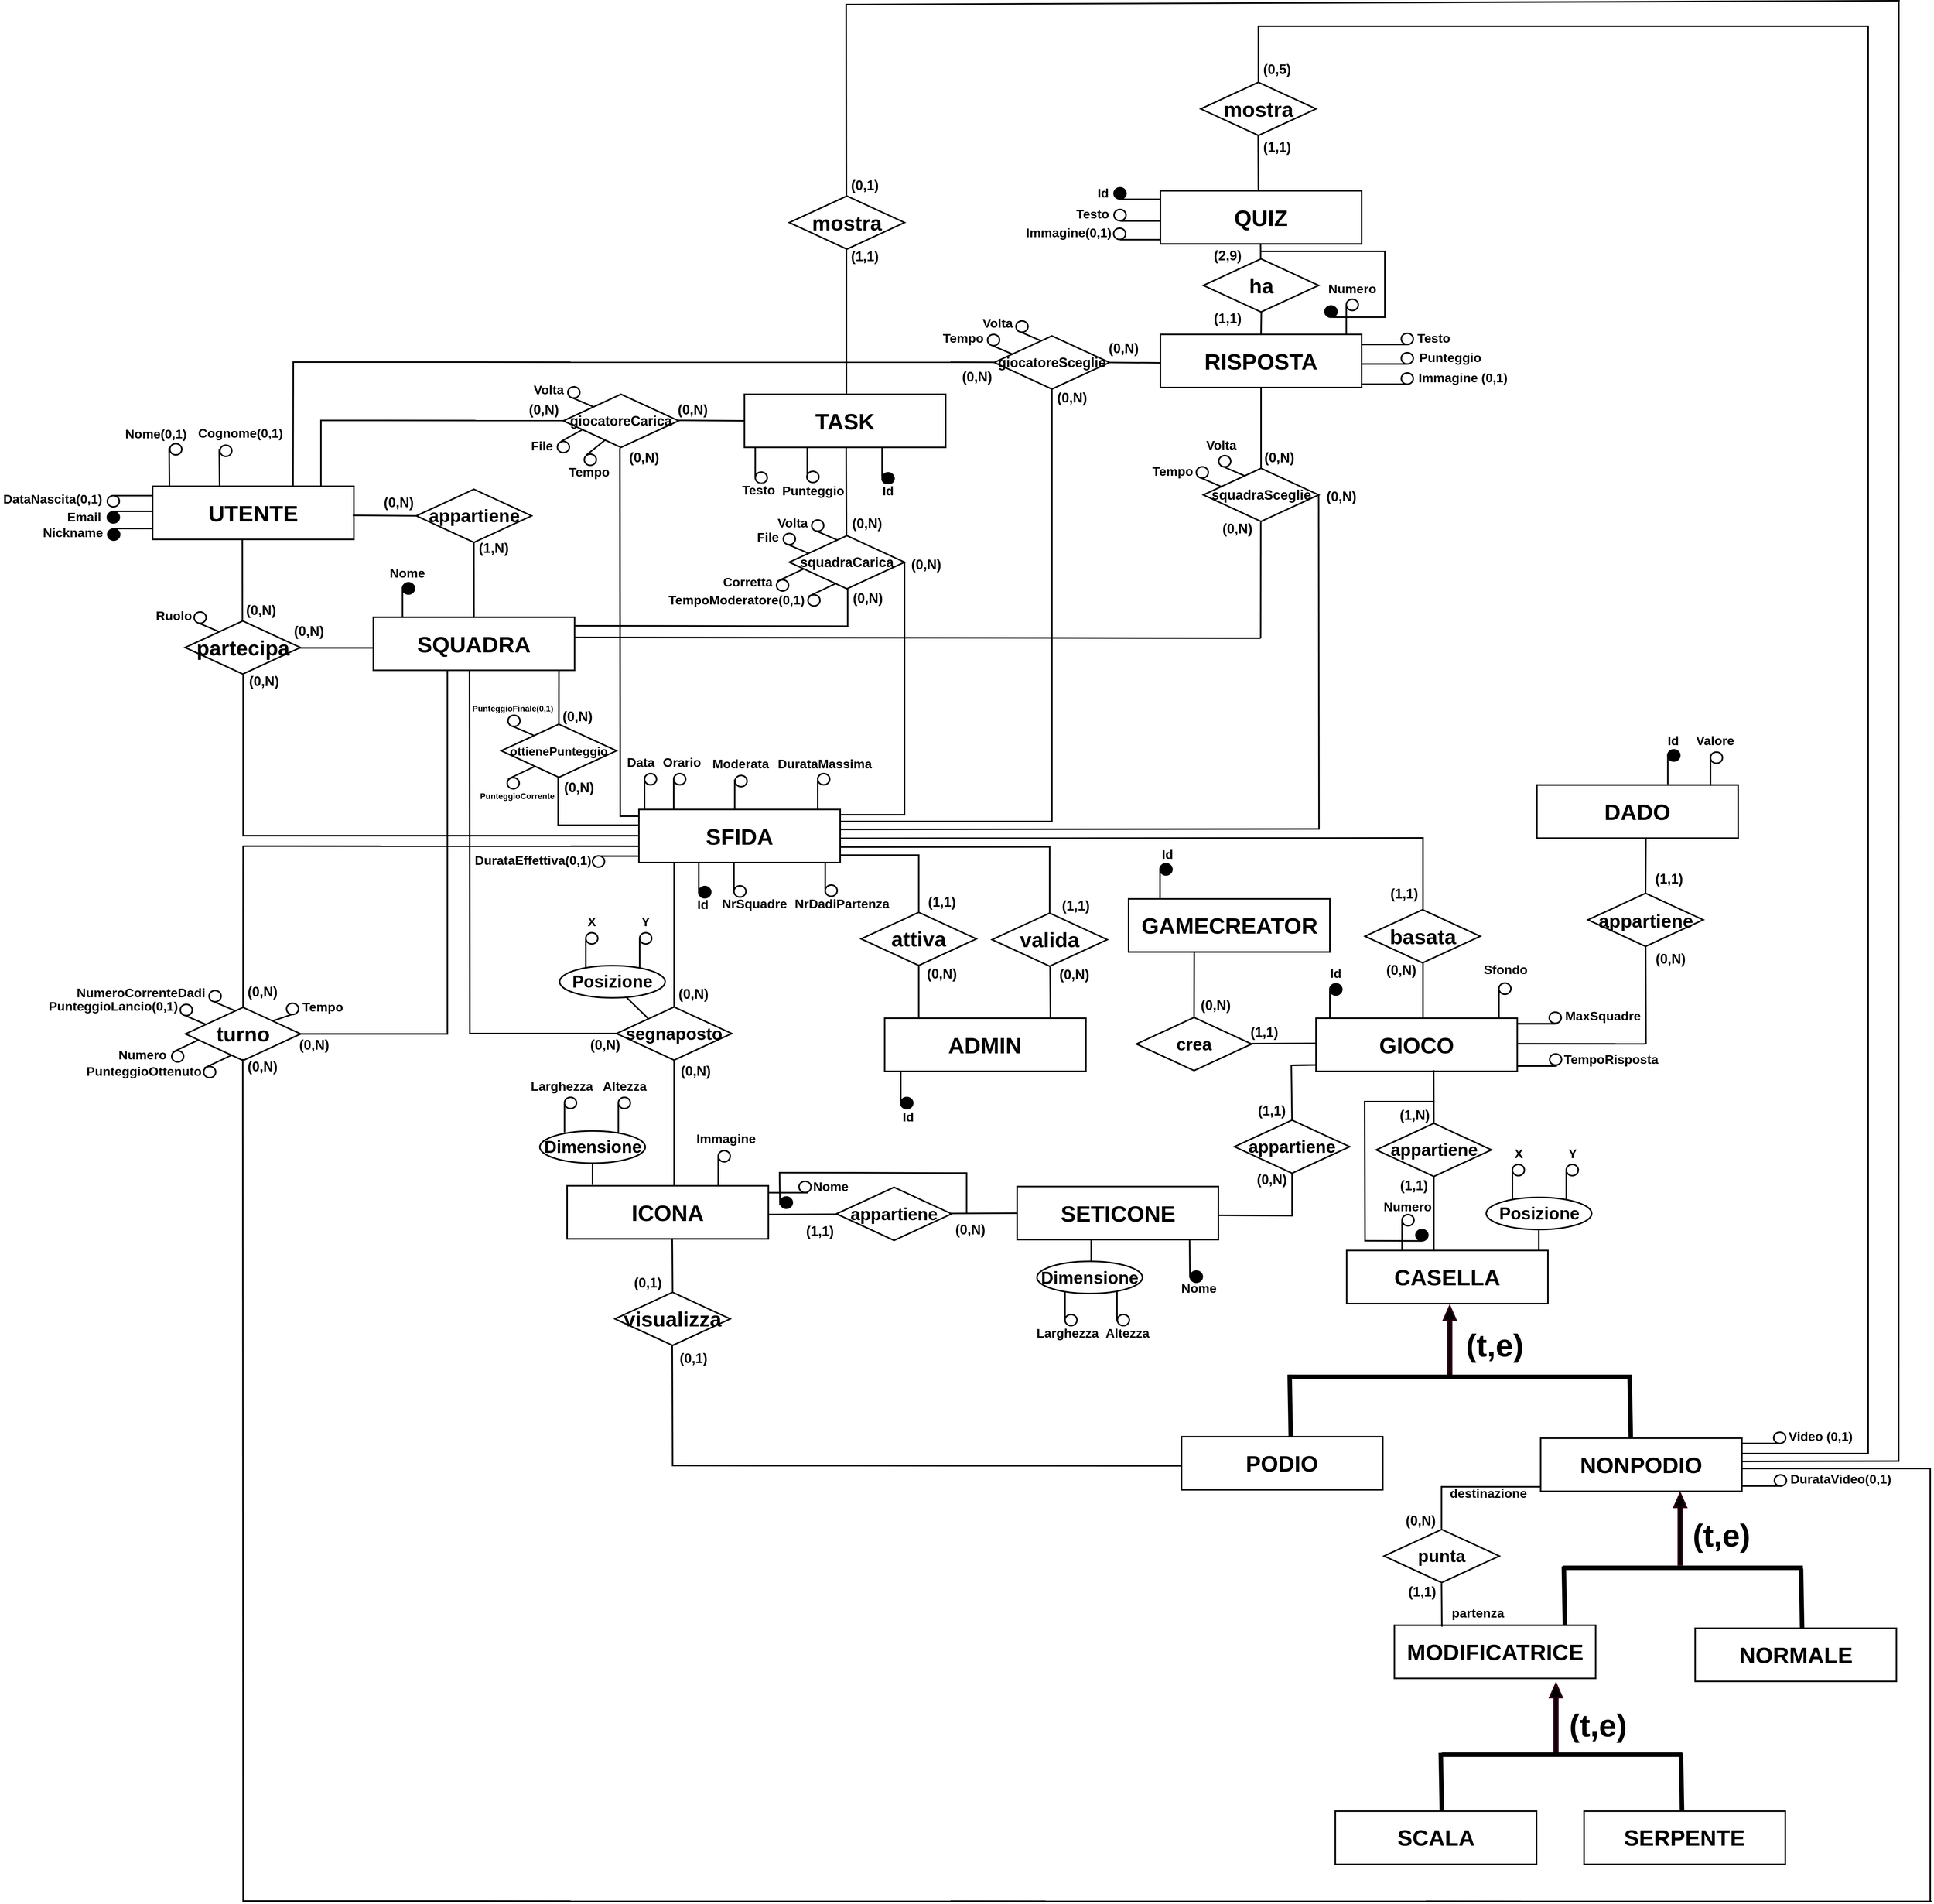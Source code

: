 <mxfile version="16.3.0" type="device"><diagram id="0RZatLUsv5sJjpJ_7hqg" name="Page-1"><mxGraphModel dx="1709" dy="1028" grid="0" gridSize="10" guides="1" tooltips="1" connect="1" arrows="1" fold="1" page="0" pageScale="1" pageWidth="850" pageHeight="1100" background="#FFFFFF" math="0" shadow="0"><root><mxCell id="0"/><mxCell id="1" parent="0"/><mxCell id="akRVZYr-Sact1uwIfsLG-2" value="&lt;font size=&quot;1&quot;&gt;&lt;b style=&quot;font-size: 30px&quot;&gt;SFIDA&lt;/b&gt;&lt;/font&gt;" style="whiteSpace=wrap;html=1;align=center;fillColor=#FFFFFF;strokeWidth=2;direction=east;" parent="1" vertex="1"><mxGeometry x="-65" y="335" width="269" height="71" as="geometry"/></mxCell><mxCell id="akRVZYr-Sact1uwIfsLG-22" value="&lt;font size=&quot;1&quot;&gt;&lt;b style=&quot;font-size: 30px&quot;&gt;SQUADRA&lt;/b&gt;&lt;/font&gt;" style="whiteSpace=wrap;html=1;align=center;fillColor=#FFFFFF;strokeWidth=2;direction=east;" parent="1" vertex="1"><mxGeometry x="-420" y="78" width="269" height="71" as="geometry"/></mxCell><mxCell id="akRVZYr-Sact1uwIfsLG-26" value="&lt;span style=&quot;font-size: 30px&quot;&gt;&lt;b&gt;CASELLA&lt;/b&gt;&lt;/span&gt;" style="whiteSpace=wrap;html=1;align=center;fillColor=#FFFFFF;strokeWidth=2;direction=east;" parent="1" vertex="1"><mxGeometry x="881" y="924.5" width="269" height="71" as="geometry"/></mxCell><mxCell id="akRVZYr-Sact1uwIfsLG-27" value="&lt;b&gt;&lt;font style=&quot;font-size: 23px&quot;&gt;Posizione&lt;/font&gt;&lt;/b&gt;" style="ellipse;whiteSpace=wrap;html=1;align=center;strokeColor=#000000;strokeWidth=2;fillColor=#FFFFFF;gradientColor=none;direction=east;" parent="1" vertex="1"><mxGeometry x="1067.5" y="853.5" width="141" height="43" as="geometry"/></mxCell><mxCell id="akRVZYr-Sact1uwIfsLG-28" value="" style="ellipse;whiteSpace=wrap;html=1;strokeWidth=2;fillColor=#FFFFFF;direction=east;" parent="1" vertex="1"><mxGeometry x="1102.5" y="809.5" width="16" height="15" as="geometry"/></mxCell><mxCell id="akRVZYr-Sact1uwIfsLG-29" value="" style="endArrow=none;html=1;strokeWidth=2;" parent="1" edge="1"><mxGeometry width="50" height="50" relative="1" as="geometry"><mxPoint x="1102.5" y="856.5" as="sourcePoint"/><mxPoint x="1102.5" y="816.5" as="targetPoint"/></mxGeometry></mxCell><mxCell id="akRVZYr-Sact1uwIfsLG-30" value="" style="ellipse;whiteSpace=wrap;html=1;strokeWidth=2;fillColor=#FFFFFF;direction=east;" parent="1" vertex="1"><mxGeometry x="1174.5" y="809.5" width="16" height="15" as="geometry"/></mxCell><mxCell id="akRVZYr-Sact1uwIfsLG-31" value="" style="endArrow=none;html=1;strokeWidth=2;" parent="1" edge="1"><mxGeometry width="50" height="50" relative="1" as="geometry"><mxPoint x="1174.5" y="856.5" as="sourcePoint"/><mxPoint x="1174.5" y="816.5" as="targetPoint"/></mxGeometry></mxCell><mxCell id="akRVZYr-Sact1uwIfsLG-32" value="&lt;b&gt;&lt;font style=&quot;font-size: 17px&quot;&gt;X&lt;/font&gt;&lt;/b&gt;" style="text;html=1;strokeColor=none;align=center;verticalAlign=middle;whiteSpace=wrap;rounded=0;fillColor=#ffffff;direction=east;" parent="1" vertex="1"><mxGeometry x="1090.5" y="785.5" width="40" height="20" as="geometry"/></mxCell><mxCell id="akRVZYr-Sact1uwIfsLG-33" value="&lt;b&gt;&lt;font style=&quot;font-size: 17px&quot;&gt;Y&lt;/font&gt;&lt;/b&gt;" style="text;html=1;strokeColor=none;align=center;verticalAlign=middle;whiteSpace=wrap;rounded=0;fillColor=#ffffff;direction=east;" parent="1" vertex="1"><mxGeometry x="1162.5" y="785.5" width="40" height="20" as="geometry"/></mxCell><mxCell id="akRVZYr-Sact1uwIfsLG-34" value="" style="endArrow=none;html=1;strokeWidth=2;" parent="1" edge="1"><mxGeometry width="50" height="50" relative="1" as="geometry"><mxPoint x="1137.76" y="924.5" as="sourcePoint"/><mxPoint x="1137.76" y="896.5" as="targetPoint"/></mxGeometry></mxCell><mxCell id="akRVZYr-Sact1uwIfsLG-38" value="" style="shape=singleArrow;direction=north;whiteSpace=wrap;html=1;strokeWidth=2;fillColor=#000000;strokeColor=#33001A;" parent="1" vertex="1"><mxGeometry x="1010.25" y="998.39" width="17" height="96" as="geometry"/></mxCell><mxCell id="akRVZYr-Sact1uwIfsLG-39" value="" style="endArrow=none;html=1;strokeWidth=6;jumpSize=8;" parent="1" edge="1"><mxGeometry width="50" height="50" relative="1" as="geometry"><mxPoint x="802.25" y="1093.39" as="sourcePoint"/><mxPoint x="1262.25" y="1093.39" as="targetPoint"/></mxGeometry></mxCell><mxCell id="akRVZYr-Sact1uwIfsLG-40" value="" style="endArrow=none;html=1;strokeWidth=6;exitX=0.5;exitY=0;exitDx=0;exitDy=0;" parent="1" edge="1"><mxGeometry width="50" height="50" relative="1" as="geometry"><mxPoint x="806.25" y="1172.39" as="sourcePoint"/><mxPoint x="804.75" y="1090.39" as="targetPoint"/></mxGeometry></mxCell><mxCell id="akRVZYr-Sact1uwIfsLG-41" value="" style="endArrow=none;html=1;strokeWidth=6;exitX=0.5;exitY=0;exitDx=0;exitDy=0;" parent="1" edge="1"><mxGeometry width="50" height="50" relative="1" as="geometry"><mxPoint x="1260.75" y="1176.39" as="sourcePoint"/><mxPoint x="1259.25" y="1094.39" as="targetPoint"/></mxGeometry></mxCell><mxCell id="akRVZYr-Sact1uwIfsLG-42" value="&lt;font size=&quot;1&quot;&gt;&lt;b style=&quot;font-size: 42px&quot;&gt;(t,e)&lt;/b&gt;&lt;/font&gt;" style="text;html=1;strokeColor=none;fillColor=none;align=center;verticalAlign=middle;whiteSpace=wrap;rounded=0;direction=east;" parent="1" vertex="1"><mxGeometry x="1059.25" y="1042.39" width="40" height="20" as="geometry"/></mxCell><mxCell id="akRVZYr-Sact1uwIfsLG-43" value="&lt;span style=&quot;font-size: 30px&quot;&gt;&lt;b&gt;NONPODIO&lt;/b&gt;&lt;/span&gt;" style="whiteSpace=wrap;html=1;align=center;fillColor=#FFFFFF;strokeWidth=2;direction=east;" parent="1" vertex="1"><mxGeometry x="1140.25" y="1175.39" width="269" height="71" as="geometry"/></mxCell><mxCell id="akRVZYr-Sact1uwIfsLG-44" value="&lt;span style=&quot;font-size: 30px&quot;&gt;&lt;b&gt;PODIO&lt;/b&gt;&lt;/span&gt;" style="whiteSpace=wrap;html=1;align=center;fillColor=#FFFFFF;strokeWidth=2;direction=east;" parent="1" vertex="1"><mxGeometry x="660.25" y="1173.39" width="269" height="71" as="geometry"/></mxCell><mxCell id="akRVZYr-Sact1uwIfsLG-54" value="" style="shape=singleArrow;direction=north;whiteSpace=wrap;html=1;strokeWidth=2;fillColor=#000000;strokeColor=#33001A;" parent="1" vertex="1"><mxGeometry x="1318.25" y="1248.64" width="17" height="96" as="geometry"/></mxCell><mxCell id="akRVZYr-Sact1uwIfsLG-55" value="" style="endArrow=none;html=1;strokeWidth=6;jumpSize=8;" parent="1" edge="1"><mxGeometry width="50" height="50" relative="1" as="geometry"><mxPoint x="1169.75" y="1348.64" as="sourcePoint"/><mxPoint x="1490.75" y="1348.64" as="targetPoint"/></mxGeometry></mxCell><mxCell id="akRVZYr-Sact1uwIfsLG-56" value="" style="endArrow=none;html=1;strokeWidth=6;exitX=0.5;exitY=0;exitDx=0;exitDy=0;" parent="1" edge="1"><mxGeometry width="50" height="50" relative="1" as="geometry"><mxPoint x="1172.75" y="1428.64" as="sourcePoint"/><mxPoint x="1171.25" y="1346.64" as="targetPoint"/></mxGeometry></mxCell><mxCell id="akRVZYr-Sact1uwIfsLG-57" value="" style="endArrow=none;html=1;strokeWidth=6;exitX=0.5;exitY=0;exitDx=0;exitDy=0;" parent="1" edge="1"><mxGeometry width="50" height="50" relative="1" as="geometry"><mxPoint x="1489.75" y="1431.64" as="sourcePoint"/><mxPoint x="1488.25" y="1349.64" as="targetPoint"/></mxGeometry></mxCell><mxCell id="akRVZYr-Sact1uwIfsLG-58" value="&lt;font size=&quot;1&quot;&gt;&lt;b style=&quot;font-size: 42px&quot;&gt;(t,e)&lt;/b&gt;&lt;/font&gt;" style="text;html=1;strokeColor=none;fillColor=none;align=center;verticalAlign=middle;whiteSpace=wrap;rounded=0;direction=east;" parent="1" vertex="1"><mxGeometry x="1362.25" y="1295.64" width="40" height="20" as="geometry"/></mxCell><mxCell id="akRVZYr-Sact1uwIfsLG-59" value="&lt;span style=&quot;font-size: 30px&quot;&gt;&lt;b&gt;NORMALE&lt;/b&gt;&lt;/span&gt;" style="whiteSpace=wrap;html=1;align=center;fillColor=#FFFFFF;strokeWidth=2;direction=east;" parent="1" vertex="1"><mxGeometry x="1346.75" y="1429.39" width="269" height="71" as="geometry"/></mxCell><mxCell id="akRVZYr-Sact1uwIfsLG-60" value="&lt;span style=&quot;font-size: 30px&quot;&gt;&lt;b&gt;MODIFICATRICE&lt;/b&gt;&lt;/span&gt;" style="whiteSpace=wrap;html=1;align=center;fillColor=#FFFFFF;strokeWidth=2;direction=east;" parent="1" vertex="1"><mxGeometry x="944.75" y="1425.39" width="269" height="71" as="geometry"/></mxCell><mxCell id="akRVZYr-Sact1uwIfsLG-61" value="" style="shape=singleArrow;direction=north;whiteSpace=wrap;html=1;strokeWidth=2;fillColor=#000000;strokeColor=#33001A;" parent="1" vertex="1"><mxGeometry x="1152.25" y="1502.89" width="17" height="96" as="geometry"/></mxCell><mxCell id="akRVZYr-Sact1uwIfsLG-62" value="" style="endArrow=none;html=1;strokeWidth=6;jumpSize=8;" parent="1" edge="1"><mxGeometry width="50" height="50" relative="1" as="geometry"><mxPoint x="1008.25" y="1598.39" as="sourcePoint"/><mxPoint x="1329.25" y="1598.39" as="targetPoint"/></mxGeometry></mxCell><mxCell id="akRVZYr-Sact1uwIfsLG-63" value="" style="endArrow=none;html=1;strokeWidth=6;exitX=0.5;exitY=0;exitDx=0;exitDy=0;" parent="1" edge="1"><mxGeometry width="50" height="50" relative="1" as="geometry"><mxPoint x="1008.25" y="1677.89" as="sourcePoint"/><mxPoint x="1006.75" y="1595.89" as="targetPoint"/></mxGeometry></mxCell><mxCell id="akRVZYr-Sact1uwIfsLG-64" value="" style="endArrow=none;html=1;strokeWidth=6;exitX=0.5;exitY=0;exitDx=0;exitDy=0;" parent="1" edge="1"><mxGeometry width="50" height="50" relative="1" as="geometry"><mxPoint x="1329.25" y="1677.89" as="sourcePoint"/><mxPoint x="1327.75" y="1595.89" as="targetPoint"/></mxGeometry></mxCell><mxCell id="akRVZYr-Sact1uwIfsLG-65" value="&lt;span style=&quot;font-size: 30px&quot;&gt;&lt;b&gt;SCALA&lt;/b&gt;&lt;/span&gt;" style="whiteSpace=wrap;html=1;align=center;fillColor=#FFFFFF;strokeWidth=2;direction=east;" parent="1" vertex="1"><mxGeometry x="865.75" y="1673.89" width="269" height="71" as="geometry"/></mxCell><mxCell id="akRVZYr-Sact1uwIfsLG-66" value="&lt;span style=&quot;font-size: 30px&quot;&gt;&lt;b&gt;SERPENTE&lt;/b&gt;&lt;/span&gt;" style="whiteSpace=wrap;html=1;align=center;fillColor=#FFFFFF;strokeWidth=2;direction=east;" parent="1" vertex="1"><mxGeometry x="1198.25" y="1673.89" width="269" height="71" as="geometry"/></mxCell><mxCell id="akRVZYr-Sact1uwIfsLG-67" value="&lt;span style=&quot;font-size: 23.333px&quot;&gt;&lt;b&gt;punta&lt;/b&gt;&lt;/span&gt;" style="shape=rhombus;perimeter=rhombusPerimeter;whiteSpace=wrap;html=1;align=center;strokeColor=#000000;strokeWidth=2;fillColor=#FFFFFF;gradientColor=none;direction=east;" parent="1" vertex="1"><mxGeometry x="930.98" y="1297.39" width="154" height="71" as="geometry"/></mxCell><mxCell id="akRVZYr-Sact1uwIfsLG-73" value="&lt;font size=&quot;1&quot;&gt;&lt;b style=&quot;font-size: 42px&quot;&gt;(t,e)&lt;/b&gt;&lt;/font&gt;" style="text;html=1;strokeColor=none;fillColor=none;align=center;verticalAlign=middle;whiteSpace=wrap;rounded=0;direction=east;" parent="1" vertex="1"><mxGeometry x="1197.25" y="1550.39" width="40" height="20" as="geometry"/></mxCell><mxCell id="akRVZYr-Sact1uwIfsLG-79" value="" style="endArrow=none;html=1;strokeWidth=2;" parent="1" edge="1"><mxGeometry width="50" height="50" relative="1" as="geometry"><mxPoint x="1008.25" y="1427.39" as="sourcePoint"/><mxPoint x="1007.75" y="1369.39" as="targetPoint"/></mxGeometry></mxCell><mxCell id="akRVZYr-Sact1uwIfsLG-80" value="" style="endArrow=none;html=1;strokeWidth=2;" parent="1" edge="1"><mxGeometry width="50" height="50" relative="1" as="geometry"><mxPoint x="1007.75" y="1240.39" as="sourcePoint"/><mxPoint x="1139.75" y="1240.39" as="targetPoint"/></mxGeometry></mxCell><mxCell id="akRVZYr-Sact1uwIfsLG-81" value="" style="endArrow=none;html=1;strokeWidth=2;" parent="1" edge="1"><mxGeometry width="50" height="50" relative="1" as="geometry"><mxPoint x="1007.75" y="1296.39" as="sourcePoint"/><mxPoint x="1007.75" y="1239.39" as="targetPoint"/></mxGeometry></mxCell><mxCell id="akRVZYr-Sact1uwIfsLG-83" value="&lt;b&gt;&lt;font style=&quot;font-size: 17px&quot;&gt;partenza&lt;/font&gt;&lt;/b&gt;" style="text;html=1;strokeColor=none;align=center;verticalAlign=middle;whiteSpace=wrap;rounded=0;direction=east;" parent="1" vertex="1"><mxGeometry x="985.75" y="1400.39" width="141" height="20" as="geometry"/></mxCell><mxCell id="akRVZYr-Sact1uwIfsLG-84" value="&lt;b&gt;&lt;font style=&quot;font-size: 18px&quot;&gt;(1,1)&lt;/font&gt;&lt;/b&gt;" style="text;html=1;strokeColor=none;fillColor=none;align=center;verticalAlign=middle;whiteSpace=wrap;rounded=0;direction=east;" parent="1" vertex="1"><mxGeometry x="961.75" y="1371.39" width="40" height="20" as="geometry"/></mxCell><mxCell id="akRVZYr-Sact1uwIfsLG-85" value="&lt;b&gt;&lt;font style=&quot;font-size: 18px&quot;&gt;(0,N)&lt;/font&gt;&lt;/b&gt;" style="text;html=1;strokeColor=none;fillColor=none;align=center;verticalAlign=middle;whiteSpace=wrap;rounded=0;direction=east;" parent="1" vertex="1"><mxGeometry x="959.75" y="1275.64" width="40" height="20" as="geometry"/></mxCell><mxCell id="akRVZYr-Sact1uwIfsLG-89" value="&lt;font size=&quot;1&quot;&gt;&lt;b style=&quot;font-size: 30px&quot;&gt;GIOCO&lt;/b&gt;&lt;/font&gt;" style="whiteSpace=wrap;html=1;align=center;fillColor=#FFFFFF;strokeWidth=2;" parent="1" vertex="1"><mxGeometry x="840" y="614" width="269" height="71" as="geometry"/></mxCell><mxCell id="akRVZYr-Sact1uwIfsLG-134" value="&lt;span style=&quot;font-size: 30px&quot;&gt;&lt;b&gt;QUIZ&lt;/b&gt;&lt;/span&gt;" style="whiteSpace=wrap;html=1;align=center;fillColor=#FFFFFF;strokeWidth=2;" parent="1" vertex="1"><mxGeometry x="632" y="-492" width="269" height="71" as="geometry"/></mxCell><mxCell id="akRVZYr-Sact1uwIfsLG-135" value="&lt;span style=&quot;font-size: 30px&quot;&gt;&lt;b&gt;RISPOSTA&lt;/b&gt;&lt;/span&gt;" style="whiteSpace=wrap;html=1;align=center;fillColor=#FFFFFF;strokeWidth=2;" parent="1" vertex="1"><mxGeometry x="632" y="-300" width="269" height="71" as="geometry"/></mxCell><mxCell id="akRVZYr-Sact1uwIfsLG-136" value="&lt;span style=&quot;font-size: 30px&quot;&gt;&lt;b&gt;TASK&lt;/b&gt;&lt;/span&gt;" style="whiteSpace=wrap;html=1;align=center;fillColor=#FFFFFF;strokeWidth=2;" parent="1" vertex="1"><mxGeometry x="76" y="-220" width="269" height="71" as="geometry"/></mxCell><mxCell id="akRVZYr-Sact1uwIfsLG-437" value="" style="ellipse;whiteSpace=wrap;html=1;strokeWidth=2;fillColor=#FFFFFF;" parent="1" vertex="1"><mxGeometry x="1084.5" y="567" width="16" height="15" as="geometry"/></mxCell><mxCell id="akRVZYr-Sact1uwIfsLG-438" value="" style="endArrow=none;html=1;strokeWidth=2;" parent="1" edge="1"><mxGeometry width="50" height="50" relative="1" as="geometry"><mxPoint x="1084.5" y="614" as="sourcePoint"/><mxPoint x="1084.5" y="574" as="targetPoint"/></mxGeometry></mxCell><mxCell id="akRVZYr-Sact1uwIfsLG-440" value="" style="ellipse;whiteSpace=wrap;html=1;strokeWidth=2;fillColor=#000000;" parent="1" vertex="1"><mxGeometry x="858.5" y="568" width="16" height="15" as="geometry"/></mxCell><mxCell id="akRVZYr-Sact1uwIfsLG-441" value="" style="endArrow=none;html=1;strokeWidth=2;" parent="1" edge="1"><mxGeometry width="50" height="50" relative="1" as="geometry"><mxPoint x="858.5" y="614" as="sourcePoint"/><mxPoint x="858.5" y="574" as="targetPoint"/></mxGeometry></mxCell><mxCell id="akRVZYr-Sact1uwIfsLG-445" value="&lt;b&gt;&lt;font style=&quot;font-size: 17px&quot;&gt;Id&lt;/font&gt;&lt;/b&gt;" style="text;html=1;strokeColor=none;align=center;verticalAlign=middle;whiteSpace=wrap;rounded=0;" parent="1" vertex="1"><mxGeometry x="796" y="545.25" width="141" height="20" as="geometry"/></mxCell><mxCell id="akRVZYr-Sact1uwIfsLG-454" value="&lt;span style=&quot;font-size: 30px&quot;&gt;&lt;b&gt;UTENTE&lt;/b&gt;&lt;/span&gt;" style="whiteSpace=wrap;html=1;align=center;fillColor=#FFFFFF;strokeWidth=2;" parent="1" vertex="1"><mxGeometry x="-715" y="-97" width="269" height="71" as="geometry"/></mxCell><mxCell id="akRVZYr-Sact1uwIfsLG-455" value="" style="endArrow=none;html=1;strokeWidth=2;" parent="1" edge="1"><mxGeometry width="50" height="50" relative="1" as="geometry"><mxPoint x="-768" y="-63.5" as="sourcePoint"/><mxPoint x="-715.0" y="-63.5" as="targetPoint"/></mxGeometry></mxCell><mxCell id="akRVZYr-Sact1uwIfsLG-456" value="&lt;span style=&quot;font-size: 17px&quot;&gt;&lt;b&gt;Email&lt;/b&gt;&lt;/span&gt;" style="text;html=1;strokeColor=none;align=center;verticalAlign=middle;whiteSpace=wrap;rounded=0;" parent="1" vertex="1"><mxGeometry x="-877.5" y="-65" width="141" height="20" as="geometry"/></mxCell><mxCell id="akRVZYr-Sact1uwIfsLG-457" value="" style="endArrow=none;html=1;strokeWidth=2;" parent="1" edge="1"><mxGeometry width="50" height="50" relative="1" as="geometry"><mxPoint x="-768" y="-40.5" as="sourcePoint"/><mxPoint x="-715.0" y="-40.5" as="targetPoint"/></mxGeometry></mxCell><mxCell id="akRVZYr-Sact1uwIfsLG-458" value="&lt;span style=&quot;font-size: 17px&quot;&gt;&lt;b&gt;Nickname&lt;/b&gt;&lt;/span&gt;" style="text;html=1;strokeColor=none;align=center;verticalAlign=middle;whiteSpace=wrap;rounded=0;" parent="1" vertex="1"><mxGeometry x="-892.5" y="-44.5" width="141" height="20" as="geometry"/></mxCell><mxCell id="akRVZYr-Sact1uwIfsLG-468" value="" style="ellipse;whiteSpace=wrap;html=1;strokeWidth=2;fillColor=#000000;" parent="1" vertex="1"><mxGeometry x="-775" y="-40" width="16" height="15" as="geometry"/></mxCell><mxCell id="akRVZYr-Sact1uwIfsLG-469" value="" style="ellipse;whiteSpace=wrap;html=1;strokeWidth=2;fillColor=#000000;" parent="1" vertex="1"><mxGeometry x="-775.5" y="-63" width="16" height="15" as="geometry"/></mxCell><mxCell id="akRVZYr-Sact1uwIfsLG-536" value="&lt;b&gt;&lt;font style=&quot;font-size: 18px&quot;&gt;giocatoreCarica&lt;/font&gt;&lt;/b&gt;" style="shape=rhombus;perimeter=rhombusPerimeter;whiteSpace=wrap;html=1;align=center;strokeColor=#000000;strokeWidth=2;fillColor=#FFFFFF;gradientColor=none;" parent="1" vertex="1"><mxGeometry x="-166" y="-220" width="154" height="71" as="geometry"/></mxCell><mxCell id="akRVZYr-Sact1uwIfsLG-537" value="&lt;b&gt;&lt;font style=&quot;font-size: 18px&quot;&gt;squadraSceglie&lt;/font&gt;&lt;/b&gt;" style="shape=rhombus;perimeter=rhombusPerimeter;whiteSpace=wrap;html=1;align=center;strokeColor=#000000;strokeWidth=2;fillColor=#FFFFFF;gradientColor=none;" parent="1" vertex="1"><mxGeometry x="689.5" y="-121" width="154" height="71" as="geometry"/></mxCell><mxCell id="akRVZYr-Sact1uwIfsLG-538" value="&lt;b&gt;&lt;font style=&quot;font-size: 18px&quot;&gt;squadraCarica&lt;/font&gt;&lt;/b&gt;" style="shape=rhombus;perimeter=rhombusPerimeter;whiteSpace=wrap;html=1;align=center;strokeColor=#000000;strokeWidth=2;fillColor=#FFFFFF;gradientColor=none;" parent="1" vertex="1"><mxGeometry x="136" y="-31" width="154" height="71" as="geometry"/></mxCell><mxCell id="akRVZYr-Sact1uwIfsLG-539" value="&lt;b&gt;&lt;font style=&quot;font-size: 18px&quot;&gt;giocatoreSceglie&lt;/font&gt;&lt;/b&gt;" style="shape=rhombus;perimeter=rhombusPerimeter;whiteSpace=wrap;html=1;align=center;strokeColor=#000000;strokeWidth=2;fillColor=#FFFFFF;gradientColor=none;" parent="1" vertex="1"><mxGeometry x="410" y="-298" width="154" height="71" as="geometry"/></mxCell><mxCell id="akRVZYr-Sact1uwIfsLG-541" value="" style="endArrow=none;html=1;strokeWidth=2;exitX=1;exitY=0.5;exitDx=0;exitDy=0;" parent="1" edge="1"><mxGeometry width="50" height="50" relative="1" as="geometry"><mxPoint x="-152" y="89.5" as="sourcePoint"/><mxPoint x="215" y="90" as="targetPoint"/></mxGeometry></mxCell><mxCell id="akRVZYr-Sact1uwIfsLG-543" value="" style="endArrow=none;html=1;strokeWidth=2;exitX=1;exitY=0.5;exitDx=0;exitDy=0;" parent="1" edge="1"><mxGeometry width="50" height="50" relative="1" as="geometry"><mxPoint x="-151" y="105" as="sourcePoint"/><mxPoint x="766" y="106" as="targetPoint"/></mxGeometry></mxCell><mxCell id="akRVZYr-Sact1uwIfsLG-544" value="" style="endArrow=none;html=1;strokeWidth=2;entryX=0.497;entryY=1;entryDx=0;entryDy=0;entryPerimeter=0;" parent="1" edge="1"><mxGeometry width="50" height="50" relative="1" as="geometry"><mxPoint x="766" y="106" as="sourcePoint"/><mxPoint x="766.198" y="-49" as="targetPoint"/></mxGeometry></mxCell><mxCell id="akRVZYr-Sact1uwIfsLG-545" value="" style="endArrow=none;html=1;strokeWidth=2;" parent="1" edge="1"><mxGeometry width="50" height="50" relative="1" as="geometry"><mxPoint x="-490" y="-98" as="sourcePoint"/><mxPoint x="-490" y="-186" as="targetPoint"/></mxGeometry></mxCell><mxCell id="akRVZYr-Sact1uwIfsLG-546" value="" style="endArrow=none;html=1;strokeWidth=2;" parent="1" edge="1"><mxGeometry width="50" height="50" relative="1" as="geometry"><mxPoint x="-491" y="-185" as="sourcePoint"/><mxPoint x="-164.0" y="-184.83" as="targetPoint"/></mxGeometry></mxCell><mxCell id="akRVZYr-Sact1uwIfsLG-547" value="" style="endArrow=none;html=1;strokeWidth=2;exitX=0.393;exitY=-0.012;exitDx=0;exitDy=0;exitPerimeter=0;" parent="1" edge="1"><mxGeometry width="50" height="50" relative="1" as="geometry"><mxPoint x="-527.283" y="-97.852" as="sourcePoint"/><mxPoint x="-527" y="-264" as="targetPoint"/></mxGeometry></mxCell><mxCell id="akRVZYr-Sact1uwIfsLG-548" value="" style="endArrow=none;html=1;strokeWidth=2;" parent="1" edge="1"><mxGeometry width="50" height="50" relative="1" as="geometry"><mxPoint x="-527" y="-263" as="sourcePoint"/><mxPoint x="411.0" y="-262.81" as="targetPoint"/></mxGeometry></mxCell><mxCell id="akRVZYr-Sact1uwIfsLG-549" value="" style="endArrow=none;html=1;strokeWidth=2;" parent="1" edge="1"><mxGeometry width="50" height="50" relative="1" as="geometry"><mxPoint x="-90" y="345" as="sourcePoint"/><mxPoint x="-90.43" y="-148" as="targetPoint"/></mxGeometry></mxCell><mxCell id="akRVZYr-Sact1uwIfsLG-550" value="" style="endArrow=none;html=1;strokeWidth=2;" parent="1" edge="1"><mxGeometry width="50" height="50" relative="1" as="geometry"><mxPoint x="214" y="90" as="sourcePoint"/><mxPoint x="214" y="40" as="targetPoint"/></mxGeometry></mxCell><mxCell id="akRVZYr-Sact1uwIfsLG-551" value="" style="endArrow=none;html=1;strokeWidth=2;" parent="1" edge="1"><mxGeometry width="50" height="50" relative="1" as="geometry"><mxPoint x="-91" y="344" as="sourcePoint"/><mxPoint x="-64" y="344" as="targetPoint"/></mxGeometry></mxCell><mxCell id="akRVZYr-Sact1uwIfsLG-555" value="" style="endArrow=none;html=1;strokeWidth=2;exitX=1.004;exitY=0.113;exitDx=0;exitDy=0;exitPerimeter=0;" parent="1" edge="1"><mxGeometry width="50" height="50" relative="1" as="geometry"><mxPoint x="205.076" y="342.023" as="sourcePoint"/><mxPoint x="291" y="342" as="targetPoint"/></mxGeometry></mxCell><mxCell id="akRVZYr-Sact1uwIfsLG-556" value="" style="endArrow=none;html=1;strokeWidth=2;entryX=1;entryY=0.5;entryDx=0;entryDy=0;" parent="1" target="akRVZYr-Sact1uwIfsLG-538" edge="1"><mxGeometry width="50" height="50" relative="1" as="geometry"><mxPoint x="290" y="342" as="sourcePoint"/><mxPoint x="290" y="35" as="targetPoint"/></mxGeometry></mxCell><mxCell id="akRVZYr-Sact1uwIfsLG-557" value="" style="endArrow=none;html=1;strokeWidth=2;exitX=1.004;exitY=0.338;exitDx=0;exitDy=0;exitPerimeter=0;" parent="1" edge="1"><mxGeometry width="50" height="50" relative="1" as="geometry"><mxPoint x="205.076" y="350.998" as="sourcePoint"/><mxPoint x="486" y="351" as="targetPoint"/></mxGeometry></mxCell><mxCell id="akRVZYr-Sact1uwIfsLG-558" value="" style="endArrow=none;html=1;strokeWidth=2;entryX=0.5;entryY=1;entryDx=0;entryDy=0;" parent="1" target="akRVZYr-Sact1uwIfsLG-539" edge="1"><mxGeometry width="50" height="50" relative="1" as="geometry"><mxPoint x="487" y="352" as="sourcePoint"/><mxPoint x="487" y="-219" as="targetPoint"/></mxGeometry></mxCell><mxCell id="akRVZYr-Sact1uwIfsLG-559" value="" style="endArrow=none;html=1;strokeWidth=2;exitX=1.002;exitY=0.6;exitDx=0;exitDy=0;exitPerimeter=0;" parent="1" edge="1"><mxGeometry width="50" height="50" relative="1" as="geometry"><mxPoint x="204.538" y="361.6" as="sourcePoint"/><mxPoint x="845" y="361" as="targetPoint"/></mxGeometry></mxCell><mxCell id="akRVZYr-Sact1uwIfsLG-560" value="" style="endArrow=none;html=1;strokeWidth=2;entryX=1;entryY=0.5;entryDx=0;entryDy=0;" parent="1" target="akRVZYr-Sact1uwIfsLG-537" edge="1"><mxGeometry width="50" height="50" relative="1" as="geometry"><mxPoint x="844" y="361" as="sourcePoint"/><mxPoint x="844" y="-77" as="targetPoint"/></mxGeometry></mxCell><mxCell id="akRVZYr-Sact1uwIfsLG-565" value="&lt;b&gt;&lt;font style=&quot;font-size: 24px&quot;&gt;appartiene&lt;/font&gt;&lt;/b&gt;" style="shape=rhombus;perimeter=rhombusPerimeter;whiteSpace=wrap;html=1;align=center;strokeColor=#000000;strokeWidth=2;fillColor=#FFFFFF;gradientColor=none;" parent="1" vertex="1"><mxGeometry x="-362.5" y="-93" width="154" height="71" as="geometry"/></mxCell><mxCell id="akRVZYr-Sact1uwIfsLG-568" value="&lt;span style=&quot;font-size: 28px&quot;&gt;&lt;b&gt;partecipa&lt;/b&gt;&lt;/span&gt;" style="shape=rhombus;perimeter=rhombusPerimeter;whiteSpace=wrap;html=1;align=center;strokeColor=#000000;strokeWidth=2;fillColor=#FFFFFF;gradientColor=none;" parent="1" vertex="1"><mxGeometry x="-671.5" y="83" width="154" height="71" as="geometry"/></mxCell><mxCell id="akRVZYr-Sact1uwIfsLG-569" value="" style="endArrow=none;html=1;strokeWidth=2;entryX=-0.004;entryY=0.141;entryDx=0;entryDy=0;entryPerimeter=0;" parent="1" edge="1"><mxGeometry width="50" height="50" relative="1" as="geometry"><mxPoint x="-595" y="370" as="sourcePoint"/><mxPoint x="-66.076" y="370.011" as="targetPoint"/></mxGeometry></mxCell><mxCell id="akRVZYr-Sact1uwIfsLG-573" value="&lt;b&gt;&lt;font style=&quot;font-size: 17px&quot;&gt;destinazione&lt;/font&gt;&lt;/b&gt;" style="text;html=1;strokeColor=none;align=center;verticalAlign=middle;whiteSpace=wrap;rounded=0;direction=east;" parent="1" vertex="1"><mxGeometry x="999.75" y="1240.39" width="141" height="20" as="geometry"/></mxCell><mxCell id="akRVZYr-Sact1uwIfsLG-582" value="" style="endArrow=none;html=1;strokeWidth=2;" parent="1" edge="1"><mxGeometry width="50" height="50" relative="1" as="geometry"><mxPoint x="-321" y="635" as="sourcePoint"/><mxPoint x="-321.004" y="149.004" as="targetPoint"/></mxGeometry></mxCell><mxCell id="akRVZYr-Sact1uwIfsLG-585" value="" style="endArrow=none;html=1;strokeWidth=2;" parent="1" edge="1"><mxGeometry width="50" height="50" relative="1" as="geometry"><mxPoint x="997.5" y="923.5" as="sourcePoint"/><mxPoint x="997.5" y="825.5" as="targetPoint"/></mxGeometry></mxCell><mxCell id="akRVZYr-Sact1uwIfsLG-586" value="" style="ellipse;whiteSpace=wrap;html=1;strokeWidth=2;fillColor=#FFFFFF;" parent="1" vertex="1"><mxGeometry x="955" y="876.5" width="16" height="15" as="geometry"/></mxCell><mxCell id="akRVZYr-Sact1uwIfsLG-587" value="" style="endArrow=none;html=1;strokeWidth=2;" parent="1" edge="1"><mxGeometry width="50" height="50" relative="1" as="geometry"><mxPoint x="955" y="923.5" as="sourcePoint"/><mxPoint x="955" y="883.5" as="targetPoint"/></mxGeometry></mxCell><mxCell id="akRVZYr-Sact1uwIfsLG-588" value="&lt;span style=&quot;font-size: 17px&quot;&gt;&lt;b&gt;Numero&lt;/b&gt;&lt;/span&gt;" style="text;html=1;strokeColor=none;align=center;verticalAlign=middle;whiteSpace=wrap;rounded=0;" parent="1" vertex="1"><mxGeometry x="891.5" y="856.5" width="141" height="20" as="geometry"/></mxCell><mxCell id="akRVZYr-Sact1uwIfsLG-589" value="" style="ellipse;whiteSpace=wrap;html=1;strokeWidth=2;fillColor=#000000;" parent="1" vertex="1"><mxGeometry x="973.5" y="896.5" width="16" height="15" as="geometry"/></mxCell><mxCell id="akRVZYr-Sact1uwIfsLG-591" value="&lt;b&gt;&lt;font style=&quot;font-size: 23px&quot;&gt;appartiene&lt;/font&gt;&lt;/b&gt;" style="shape=rhombus;perimeter=rhombusPerimeter;whiteSpace=wrap;html=1;align=center;strokeColor=#000000;strokeWidth=2;fillColor=#FFFFFF;gradientColor=none;" parent="1" vertex="1"><mxGeometry x="920.5" y="754.5" width="154" height="71" as="geometry"/></mxCell><mxCell id="akRVZYr-Sact1uwIfsLG-592" value="" style="endArrow=none;html=1;strokeWidth=2;exitX=0.5;exitY=0;exitDx=0;exitDy=0;" parent="1" source="akRVZYr-Sact1uwIfsLG-591" edge="1"><mxGeometry width="50" height="50" relative="1" as="geometry"><mxPoint x="997.5" y="747.5" as="sourcePoint"/><mxPoint x="997.25" y="683.5" as="targetPoint"/></mxGeometry></mxCell><mxCell id="akRVZYr-Sact1uwIfsLG-593" value="" style="endArrow=none;html=1;strokeWidth=2;" parent="1" edge="1"><mxGeometry width="50" height="50" relative="1" as="geometry"><mxPoint x="905.25" y="725.5" as="sourcePoint"/><mxPoint x="998.5" y="725.5" as="targetPoint"/></mxGeometry></mxCell><mxCell id="akRVZYr-Sact1uwIfsLG-594" value="" style="endArrow=none;html=1;strokeWidth=2;" parent="1" edge="1"><mxGeometry width="50" height="50" relative="1" as="geometry"><mxPoint x="905.5" y="912.5" as="sourcePoint"/><mxPoint x="905" y="724.5" as="targetPoint"/></mxGeometry></mxCell><mxCell id="akRVZYr-Sact1uwIfsLG-595" value="" style="endArrow=none;html=1;strokeWidth=2;" parent="1" edge="1"><mxGeometry width="50" height="50" relative="1" as="geometry"><mxPoint x="905.5" y="911.5" as="sourcePoint"/><mxPoint x="982.25" y="911.7" as="targetPoint"/></mxGeometry></mxCell><mxCell id="akRVZYr-Sact1uwIfsLG-596" value="&lt;b&gt;&lt;font style=&quot;font-size: 18px&quot;&gt;(1,1)&lt;/font&gt;&lt;/b&gt;" style="text;html=1;strokeColor=none;fillColor=none;align=center;verticalAlign=middle;whiteSpace=wrap;rounded=0;" parent="1" vertex="1"><mxGeometry x="950.5" y="827.5" width="40" height="20" as="geometry"/></mxCell><mxCell id="akRVZYr-Sact1uwIfsLG-597" value="&lt;b&gt;&lt;font style=&quot;font-size: 18px&quot;&gt;(1,N)&lt;/font&gt;&lt;/b&gt;" style="text;html=1;strokeColor=none;fillColor=none;align=center;verticalAlign=middle;whiteSpace=wrap;rounded=0;" parent="1" vertex="1"><mxGeometry x="951.5" y="733.5" width="40" height="20" as="geometry"/></mxCell><mxCell id="akRVZYr-Sact1uwIfsLG-610" value="" style="endArrow=none;html=1;strokeWidth=2;entryX=-0.001;entryY=0.82;entryDx=0;entryDy=0;entryPerimeter=0;" parent="1" edge="1"><mxGeometry width="50" height="50" relative="1" as="geometry"><mxPoint x="-594" y="384" as="sourcePoint"/><mxPoint x="-65.269" y="384.22" as="targetPoint"/></mxGeometry></mxCell><mxCell id="akRVZYr-Sact1uwIfsLG-614" value="&lt;span style=&quot;font-size: 28px&quot;&gt;&lt;b&gt;basata&lt;/b&gt;&lt;/span&gt;" style="shape=rhombus;perimeter=rhombusPerimeter;whiteSpace=wrap;html=1;align=center;strokeColor=#000000;strokeWidth=2;fillColor=#FFFFFF;gradientColor=none;" parent="1" vertex="1"><mxGeometry x="905.5" y="469" width="154" height="71" as="geometry"/></mxCell><mxCell id="akRVZYr-Sact1uwIfsLG-622" value="&lt;span style=&quot;font-size: 28px&quot;&gt;&lt;b&gt;visualizza&lt;/b&gt;&lt;/span&gt;" style="shape=rhombus;perimeter=rhombusPerimeter;whiteSpace=wrap;html=1;align=center;strokeColor=#000000;strokeWidth=2;fillColor=#FFFFFF;gradientColor=none;" parent="1" vertex="1"><mxGeometry x="-97" y="980.39" width="154" height="71" as="geometry"/></mxCell><mxCell id="akRVZYr-Sact1uwIfsLG-628" value="" style="endArrow=none;html=1;strokeWidth=2;" parent="1" edge="1"><mxGeometry width="50" height="50" relative="1" as="geometry"><mxPoint x="-291" y="635" as="sourcePoint"/><mxPoint x="-291.424" y="150.004" as="targetPoint"/></mxGeometry></mxCell><mxCell id="akRVZYr-Sact1uwIfsLG-649" value="&lt;span style=&quot;font-size: 28px&quot;&gt;&lt;b&gt;mostra&lt;/b&gt;&lt;/span&gt;" style="shape=rhombus;perimeter=rhombusPerimeter;whiteSpace=wrap;html=1;align=center;strokeColor=#000000;strokeWidth=2;fillColor=#FFFFFF;gradientColor=none;" parent="1" vertex="1"><mxGeometry x="136" y="-485" width="154" height="71" as="geometry"/></mxCell><mxCell id="akRVZYr-Sact1uwIfsLG-651" value="" style="endArrow=none;html=1;strokeWidth=2;exitX=0.41;exitY=0;exitDx=0;exitDy=0;exitPerimeter=0;" parent="1" edge="1"><mxGeometry width="50" height="50" relative="1" as="geometry"><mxPoint x="212.29" y="-220" as="sourcePoint"/><mxPoint x="212.29" y="-413" as="targetPoint"/></mxGeometry></mxCell><mxCell id="akRVZYr-Sact1uwIfsLG-653" value="" style="endArrow=none;html=1;strokeWidth=2;" parent="1" edge="1"><mxGeometry width="50" height="50" relative="1" as="geometry"><mxPoint x="212.29" y="-484" as="sourcePoint"/><mxPoint x="212" y="-740" as="targetPoint"/></mxGeometry></mxCell><mxCell id="akRVZYr-Sact1uwIfsLG-654" value="" style="endArrow=none;html=1;strokeWidth=2;" parent="1" edge="1"><mxGeometry width="50" height="50" relative="1" as="geometry"><mxPoint x="763" y="-712" as="sourcePoint"/><mxPoint x="1579" y="-712" as="targetPoint"/></mxGeometry></mxCell><mxCell id="akRVZYr-Sact1uwIfsLG-655" value="" style="endArrow=none;html=1;strokeWidth=2;" parent="1" edge="1"><mxGeometry width="50" height="50" relative="1" as="geometry"><mxPoint x="763" y="-638" as="sourcePoint"/><mxPoint x="763" y="-713" as="targetPoint"/></mxGeometry></mxCell><mxCell id="akRVZYr-Sact1uwIfsLG-656" value="&lt;span style=&quot;font-size: 28px&quot;&gt;&lt;b&gt;mostra&lt;/b&gt;&lt;/span&gt;" style="shape=rhombus;perimeter=rhombusPerimeter;whiteSpace=wrap;html=1;align=center;strokeColor=#000000;strokeWidth=2;fillColor=#FFFFFF;gradientColor=none;" parent="1" vertex="1"><mxGeometry x="686" y="-637" width="154" height="71" as="geometry"/></mxCell><mxCell id="akRVZYr-Sact1uwIfsLG-657" value="" style="endArrow=none;html=1;strokeWidth=2;" parent="1" edge="1"><mxGeometry width="50" height="50" relative="1" as="geometry"><mxPoint x="763" y="-493" as="sourcePoint"/><mxPoint x="762.71" y="-566" as="targetPoint"/></mxGeometry></mxCell><mxCell id="akRVZYr-Sact1uwIfsLG-709" value="&lt;span style=&quot;font-size: 17px&quot;&gt;&lt;b&gt;Sfondo&lt;/b&gt;&lt;/span&gt;" style="text;html=1;strokeColor=none;align=center;verticalAlign=middle;whiteSpace=wrap;rounded=0;" parent="1" vertex="1"><mxGeometry x="1023.25" y="540" width="141" height="20" as="geometry"/></mxCell><mxCell id="akRVZYr-Sact1uwIfsLG-713" value="" style="endArrow=none;html=1;strokeWidth=2;" parent="1" edge="1"><mxGeometry width="50" height="50" relative="1" as="geometry"><mxPoint x="1109" y="621.23" as="sourcePoint"/><mxPoint x="1162" y="621.23" as="targetPoint"/></mxGeometry></mxCell><mxCell id="akRVZYr-Sact1uwIfsLG-720" value="" style="ellipse;whiteSpace=wrap;html=1;strokeWidth=2;fillColor=#FFFFFF;" parent="1" vertex="1"><mxGeometry x="1151.75" y="605.85" width="16" height="15" as="geometry"/></mxCell><mxCell id="akRVZYr-Sact1uwIfsLG-721" value="&lt;span style=&quot;font-size: 17px&quot;&gt;&lt;b&gt;MaxSquadre&lt;/b&gt;&lt;/span&gt;" style="text;html=1;strokeColor=none;align=center;verticalAlign=middle;whiteSpace=wrap;rounded=0;" parent="1" vertex="1"><mxGeometry x="1152.75" y="602" width="141" height="20" as="geometry"/></mxCell><mxCell id="akRVZYr-Sact1uwIfsLG-722" value="" style="endArrow=none;html=1;strokeWidth=2;" parent="1" edge="1"><mxGeometry width="50" height="50" relative="1" as="geometry"><mxPoint x="1109" y="677.73" as="sourcePoint"/><mxPoint x="1162.0" y="677.73" as="targetPoint"/></mxGeometry></mxCell><mxCell id="akRVZYr-Sact1uwIfsLG-723" value="" style="ellipse;whiteSpace=wrap;html=1;strokeWidth=2;fillColor=#FFFFFF;" parent="1" vertex="1"><mxGeometry x="1152.25" y="661.73" width="16" height="15" as="geometry"/></mxCell><mxCell id="akRVZYr-Sact1uwIfsLG-724" value="&lt;span style=&quot;font-size: 17px&quot;&gt;&lt;b&gt;TempoRisposta&lt;/b&gt;&lt;/span&gt;" style="text;html=1;strokeColor=none;align=center;verticalAlign=middle;whiteSpace=wrap;rounded=0;" parent="1" vertex="1"><mxGeometry x="1164.25" y="659.73" width="141" height="20" as="geometry"/></mxCell><mxCell id="akRVZYr-Sact1uwIfsLG-763" value="&lt;b&gt;&lt;font style=&quot;font-size: 18px&quot;&gt;(0,1)&lt;/font&gt;&lt;/b&gt;" style="text;html=1;strokeColor=none;fillColor=none;align=center;verticalAlign=middle;whiteSpace=wrap;rounded=0;" parent="1" vertex="1"><mxGeometry x="-73" y="958" width="40" height="20" as="geometry"/></mxCell><mxCell id="akRVZYr-Sact1uwIfsLG-765" value="" style="endArrow=none;html=1;strokeWidth=2;" parent="1" edge="1"><mxGeometry width="50" height="50" relative="1" as="geometry"><mxPoint x="1409.75" y="1182.39" as="sourcePoint"/><mxPoint x="1462.75" y="1182.39" as="targetPoint"/></mxGeometry></mxCell><mxCell id="akRVZYr-Sact1uwIfsLG-768" value="" style="endArrow=none;html=1;strokeWidth=2;" parent="1" edge="1"><mxGeometry width="50" height="50" relative="1" as="geometry"><mxPoint x="1409.75" y="1239.39" as="sourcePoint"/><mxPoint x="1462.75" y="1239.39" as="targetPoint"/></mxGeometry></mxCell><mxCell id="akRVZYr-Sact1uwIfsLG-771" value="" style="ellipse;whiteSpace=wrap;html=1;strokeWidth=2;fillColor=#FFFFFF;" parent="1" vertex="1"><mxGeometry x="1451.75" y="1167.39" width="16" height="15" as="geometry"/></mxCell><mxCell id="akRVZYr-Sact1uwIfsLG-772" value="" style="ellipse;whiteSpace=wrap;html=1;strokeWidth=2;fillColor=#FFFFFF;" parent="1" vertex="1"><mxGeometry x="1452.75" y="1224.39" width="16" height="15" as="geometry"/></mxCell><mxCell id="akRVZYr-Sact1uwIfsLG-773" value="&lt;span style=&quot;font-size: 17px&quot;&gt;&lt;b&gt;Video (0,1)&lt;/b&gt;&lt;/span&gt;" style="text;html=1;strokeColor=none;align=center;verticalAlign=middle;whiteSpace=wrap;rounded=0;direction=east;" parent="1" vertex="1"><mxGeometry x="1444" y="1163.89" width="141" height="20" as="geometry"/></mxCell><mxCell id="akRVZYr-Sact1uwIfsLG-774" value="&lt;span style=&quot;font-size: 17px&quot;&gt;&lt;b&gt;DurataVideo(0,1)&lt;/b&gt;&lt;/span&gt;" style="text;html=1;strokeColor=none;align=center;verticalAlign=middle;whiteSpace=wrap;rounded=0;direction=east;" parent="1" vertex="1"><mxGeometry x="1454.75" y="1220.89" width="173" height="20" as="geometry"/></mxCell><mxCell id="akRVZYr-Sact1uwIfsLG-775" value="" style="endArrow=none;html=1;strokeWidth=2;entryX=0;entryY=0.5;entryDx=0;entryDy=0;" parent="1" target="akRVZYr-Sact1uwIfsLG-136" edge="1"><mxGeometry width="50" height="50" relative="1" as="geometry"><mxPoint x="-12" y="-185.09" as="sourcePoint"/><mxPoint x="43" y="-185" as="targetPoint"/></mxGeometry></mxCell><mxCell id="akRVZYr-Sact1uwIfsLG-776" value="" style="endArrow=none;html=1;strokeWidth=2;entryX=0.071;entryY=0.577;entryDx=0;entryDy=0;entryPerimeter=0;" parent="1" edge="1"><mxGeometry width="50" height="50" relative="1" as="geometry"><mxPoint x="-169" y="-157" as="sourcePoint"/><mxPoint x="-140.066" y="-173.033" as="targetPoint"/></mxGeometry></mxCell><mxCell id="akRVZYr-Sact1uwIfsLG-777" value="" style="endArrow=none;html=1;strokeWidth=2;" parent="1" edge="1"><mxGeometry width="50" height="50" relative="1" as="geometry"><mxPoint x="-135" y="-139" as="sourcePoint"/><mxPoint x="-110.109" y="-158.959" as="targetPoint"/></mxGeometry></mxCell><mxCell id="akRVZYr-Sact1uwIfsLG-778" value="" style="ellipse;whiteSpace=wrap;html=1;strokeWidth=2;fillColor=#FFFFFF;" parent="1" vertex="1"><mxGeometry x="-174" y="-157" width="16" height="15" as="geometry"/></mxCell><mxCell id="akRVZYr-Sact1uwIfsLG-779" value="" style="ellipse;whiteSpace=wrap;html=1;strokeWidth=2;fillColor=#FFFFFF;" parent="1" vertex="1"><mxGeometry x="-138" y="-140" width="16" height="15" as="geometry"/></mxCell><mxCell id="akRVZYr-Sact1uwIfsLG-780" value="&lt;span style=&quot;font-size: 17px&quot;&gt;&lt;b&gt;File&lt;/b&gt;&lt;/span&gt;" style="text;html=1;strokeColor=none;align=center;verticalAlign=middle;whiteSpace=wrap;rounded=0;direction=east;" parent="1" vertex="1"><mxGeometry x="-265" y="-160" width="141" height="20" as="geometry"/></mxCell><mxCell id="akRVZYr-Sact1uwIfsLG-781" value="&lt;span style=&quot;font-size: 17px&quot;&gt;&lt;b&gt;Tempo&lt;/b&gt;&lt;/span&gt;" style="text;html=1;strokeColor=none;align=center;verticalAlign=middle;whiteSpace=wrap;rounded=0;direction=east;" parent="1" vertex="1"><mxGeometry x="-202" y="-125" width="141" height="20" as="geometry"/></mxCell><mxCell id="akRVZYr-Sact1uwIfsLG-782" value="" style="endArrow=none;html=1;strokeWidth=2;exitX=0.41;exitY=0;exitDx=0;exitDy=0;exitPerimeter=0;" parent="1" edge="1"><mxGeometry width="50" height="50" relative="1" as="geometry"><mxPoint x="212.41" y="-30" as="sourcePoint"/><mxPoint x="212" y="-148" as="targetPoint"/></mxGeometry></mxCell><mxCell id="akRVZYr-Sact1uwIfsLG-787" value="&lt;span style=&quot;font-size: 18px&quot;&gt;&lt;b&gt;(0,1)&lt;/b&gt;&lt;/span&gt;" style="text;html=1;strokeColor=none;fillColor=none;align=center;verticalAlign=middle;whiteSpace=wrap;rounded=0;" parent="1" vertex="1"><mxGeometry x="217" y="-509" width="40" height="20" as="geometry"/></mxCell><mxCell id="akRVZYr-Sact1uwIfsLG-788" value="&lt;span style=&quot;font-size: 18px&quot;&gt;&lt;b&gt;(1,1)&lt;/b&gt;&lt;/span&gt;" style="text;html=1;strokeColor=none;fillColor=none;align=center;verticalAlign=middle;whiteSpace=wrap;rounded=0;" parent="1" vertex="1"><mxGeometry x="217" y="-414" width="40" height="20" as="geometry"/></mxCell><mxCell id="akRVZYr-Sact1uwIfsLG-789" value="&lt;b&gt;&lt;font style=&quot;font-size: 18px&quot;&gt;(0,5)&lt;/font&gt;&lt;/b&gt;" style="text;html=1;strokeColor=none;fillColor=none;align=center;verticalAlign=middle;whiteSpace=wrap;rounded=0;" parent="1" vertex="1"><mxGeometry x="768" y="-664" width="40" height="20" as="geometry"/></mxCell><mxCell id="akRVZYr-Sact1uwIfsLG-790" value="&lt;b&gt;&lt;font style=&quot;font-size: 18px&quot;&gt;(1,1)&lt;/font&gt;&lt;/b&gt;" style="text;html=1;strokeColor=none;fillColor=none;align=center;verticalAlign=middle;whiteSpace=wrap;rounded=0;" parent="1" vertex="1"><mxGeometry x="768" y="-560" width="40" height="20" as="geometry"/></mxCell><mxCell id="akRVZYr-Sact1uwIfsLG-791" value="" style="ellipse;whiteSpace=wrap;html=1;strokeWidth=2;fillColor=#FFFFFF;" parent="1" vertex="1"><mxGeometry x="90.5" y="-116" width="16" height="15" as="geometry"/></mxCell><mxCell id="akRVZYr-Sact1uwIfsLG-792" value="" style="endArrow=none;html=1;strokeWidth=2;" parent="1" edge="1"><mxGeometry width="50" height="50" relative="1" as="geometry"><mxPoint x="90.5" y="-108.5" as="sourcePoint"/><mxPoint x="90.5" y="-148.5" as="targetPoint"/></mxGeometry></mxCell><mxCell id="akRVZYr-Sact1uwIfsLG-793" value="" style="ellipse;whiteSpace=wrap;html=1;strokeWidth=2;fillColor=#FFFFFF;" parent="1" vertex="1"><mxGeometry x="159.5" y="-117" width="16" height="15" as="geometry"/></mxCell><mxCell id="akRVZYr-Sact1uwIfsLG-794" value="" style="endArrow=none;html=1;strokeWidth=2;" parent="1" edge="1"><mxGeometry width="50" height="50" relative="1" as="geometry"><mxPoint x="160" y="-108.5" as="sourcePoint"/><mxPoint x="160" y="-148.5" as="targetPoint"/></mxGeometry></mxCell><mxCell id="akRVZYr-Sact1uwIfsLG-795" value="&lt;b&gt;&lt;font style=&quot;font-size: 17px&quot;&gt;Testo&lt;/font&gt;&lt;/b&gt;" style="text;html=1;strokeColor=none;align=center;verticalAlign=middle;whiteSpace=wrap;rounded=0;fillColor=#ffffff;" parent="1" vertex="1"><mxGeometry x="75" y="-101" width="40" height="20" as="geometry"/></mxCell><mxCell id="akRVZYr-Sact1uwIfsLG-796" value="&lt;b&gt;&lt;font style=&quot;font-size: 17px&quot;&gt;Punteggio&lt;/font&gt;&lt;/b&gt;" style="text;html=1;strokeColor=none;align=center;verticalAlign=middle;whiteSpace=wrap;rounded=0;fillColor=#ffffff;" parent="1" vertex="1"><mxGeometry x="147.5" y="-100" width="40" height="20" as="geometry"/></mxCell><mxCell id="akRVZYr-Sact1uwIfsLG-797" value="" style="endArrow=none;html=1;strokeWidth=2;" parent="1" edge="1"><mxGeometry width="50" height="50" relative="1" as="geometry"><mxPoint x="260" y="-109" as="sourcePoint"/><mxPoint x="260" y="-149" as="targetPoint"/></mxGeometry></mxCell><mxCell id="akRVZYr-Sact1uwIfsLG-798" value="" style="ellipse;whiteSpace=wrap;html=1;strokeWidth=2;fillColor=#000000;" parent="1" vertex="1"><mxGeometry x="260" y="-115" width="16" height="15" as="geometry"/></mxCell><mxCell id="akRVZYr-Sact1uwIfsLG-799" value="&lt;span style=&quot;font-size: 17px&quot;&gt;&lt;b&gt;Id&lt;/b&gt;&lt;/span&gt;" style="text;html=1;strokeColor=none;align=center;verticalAlign=middle;whiteSpace=wrap;rounded=0;fillColor=#ffffff;" parent="1" vertex="1"><mxGeometry x="248" y="-100" width="40" height="20" as="geometry"/></mxCell><mxCell id="akRVZYr-Sact1uwIfsLG-800" value="" style="endArrow=none;html=1;strokeWidth=2;entryX=0;entryY=1;entryDx=0;entryDy=0;" parent="1" edge="1"><mxGeometry width="50" height="50" relative="1" as="geometry"><mxPoint x="120" y="30" as="sourcePoint"/><mxPoint x="155.5" y="13.25" as="targetPoint"/></mxGeometry></mxCell><mxCell id="akRVZYr-Sact1uwIfsLG-801" value="" style="ellipse;whiteSpace=wrap;html=1;strokeWidth=2;fillColor=#FFFFFF;" parent="1" vertex="1"><mxGeometry x="119" y="28" width="16" height="15" as="geometry"/></mxCell><mxCell id="akRVZYr-Sact1uwIfsLG-802" value="" style="endArrow=none;html=1;strokeWidth=2;entryX=0;entryY=1;entryDx=0;entryDy=0;" parent="1" edge="1"><mxGeometry width="50" height="50" relative="1" as="geometry"><mxPoint x="162.0" y="50" as="sourcePoint"/><mxPoint x="197.5" y="33.25" as="targetPoint"/></mxGeometry></mxCell><mxCell id="akRVZYr-Sact1uwIfsLG-803" value="" style="ellipse;whiteSpace=wrap;html=1;strokeWidth=2;fillColor=#FFFFFF;" parent="1" vertex="1"><mxGeometry x="161" y="48" width="16" height="15" as="geometry"/></mxCell><mxCell id="akRVZYr-Sact1uwIfsLG-808" value="&lt;span style=&quot;font-size: 17px&quot;&gt;&lt;b&gt;Corretta&lt;/b&gt;&lt;/span&gt;" style="text;html=1;strokeColor=none;align=center;verticalAlign=middle;whiteSpace=wrap;rounded=0;direction=east;" parent="1" vertex="1"><mxGeometry x="10" y="22" width="141" height="20" as="geometry"/></mxCell><mxCell id="akRVZYr-Sact1uwIfsLG-810" value="&lt;span style=&quot;font-size: 17px&quot;&gt;&lt;b&gt;TempoModeratore(0,1)&lt;/b&gt;&lt;/span&gt;" style="text;html=1;strokeColor=none;align=center;verticalAlign=middle;whiteSpace=wrap;rounded=0;direction=east;" parent="1" vertex="1"><mxGeometry x="-5" y="46" width="141" height="20" as="geometry"/></mxCell><mxCell id="akRVZYr-Sact1uwIfsLG-811" value="&lt;span style=&quot;font-size: 18px&quot;&gt;&lt;b&gt;(0,N)&lt;/b&gt;&lt;/span&gt;" style="text;html=1;strokeColor=none;fillColor=none;align=center;verticalAlign=middle;whiteSpace=wrap;rounded=0;" parent="1" vertex="1"><mxGeometry x="220" y="-57" width="40" height="20" as="geometry"/></mxCell><mxCell id="akRVZYr-Sact1uwIfsLG-812" value="&lt;span style=&quot;font-size: 18px&quot;&gt;&lt;b&gt;(0,N)&lt;/b&gt;&lt;/span&gt;" style="text;html=1;strokeColor=none;fillColor=none;align=center;verticalAlign=middle;whiteSpace=wrap;rounded=0;" parent="1" vertex="1"><mxGeometry x="299" y="-2" width="40" height="20" as="geometry"/></mxCell><mxCell id="akRVZYr-Sact1uwIfsLG-813" value="&lt;span style=&quot;font-size: 18px&quot;&gt;&lt;b&gt;(0,N)&lt;/b&gt;&lt;/span&gt;" style="text;html=1;strokeColor=none;fillColor=none;align=center;verticalAlign=middle;whiteSpace=wrap;rounded=0;" parent="1" vertex="1"><mxGeometry x="221" y="43" width="40" height="20" as="geometry"/></mxCell><mxCell id="akRVZYr-Sact1uwIfsLG-814" value="&lt;span style=&quot;font-size: 18px&quot;&gt;&lt;b&gt;(0,N)&lt;/b&gt;&lt;/span&gt;" style="text;html=1;strokeColor=none;fillColor=none;align=center;verticalAlign=middle;whiteSpace=wrap;rounded=0;" parent="1" vertex="1"><mxGeometry x="-212" y="-209" width="40" height="20" as="geometry"/></mxCell><mxCell id="akRVZYr-Sact1uwIfsLG-815" value="&lt;span style=&quot;font-size: 18px&quot;&gt;&lt;b&gt;(0,N)&lt;/b&gt;&lt;/span&gt;" style="text;html=1;strokeColor=none;fillColor=none;align=center;verticalAlign=middle;whiteSpace=wrap;rounded=0;" parent="1" vertex="1"><mxGeometry x="-13" y="-209" width="40" height="20" as="geometry"/></mxCell><mxCell id="akRVZYr-Sact1uwIfsLG-816" value="&lt;span style=&quot;font-size: 18px&quot;&gt;&lt;b&gt;(0,N)&lt;/b&gt;&lt;/span&gt;" style="text;html=1;strokeColor=none;fillColor=none;align=center;verticalAlign=middle;whiteSpace=wrap;rounded=0;" parent="1" vertex="1"><mxGeometry x="-78" y="-145" width="40" height="20" as="geometry"/></mxCell><mxCell id="akRVZYr-Sact1uwIfsLG-817" value="" style="endArrow=none;html=1;strokeWidth=2;exitX=1;exitY=0.5;exitDx=0;exitDy=0;" parent="1" source="akRVZYr-Sact1uwIfsLG-539" edge="1"><mxGeometry width="50" height="50" relative="1" as="geometry"><mxPoint x="582" y="-262" as="sourcePoint"/><mxPoint x="631" y="-262" as="targetPoint"/></mxGeometry></mxCell><mxCell id="akRVZYr-Sact1uwIfsLG-818" value="&lt;span style=&quot;font-size: 18px&quot;&gt;&lt;b&gt;(0,N)&lt;/b&gt;&lt;/span&gt;" style="text;html=1;strokeColor=none;fillColor=none;align=center;verticalAlign=middle;whiteSpace=wrap;rounded=0;" parent="1" vertex="1"><mxGeometry x="367" y="-253.5" width="40" height="20" as="geometry"/></mxCell><mxCell id="akRVZYr-Sact1uwIfsLG-819" value="&lt;span style=&quot;font-size: 18px&quot;&gt;&lt;b&gt;(0,N)&lt;/b&gt;&lt;/span&gt;" style="text;html=1;strokeColor=none;fillColor=none;align=center;verticalAlign=middle;whiteSpace=wrap;rounded=0;" parent="1" vertex="1"><mxGeometry x="494" y="-225" width="40" height="20" as="geometry"/></mxCell><mxCell id="akRVZYr-Sact1uwIfsLG-820" value="&lt;span style=&quot;font-size: 18px&quot;&gt;&lt;b&gt;(0,N)&lt;/b&gt;&lt;/span&gt;" style="text;html=1;strokeColor=none;fillColor=none;align=center;verticalAlign=middle;whiteSpace=wrap;rounded=0;" parent="1" vertex="1"><mxGeometry x="563" y="-291" width="40" height="20" as="geometry"/></mxCell><mxCell id="akRVZYr-Sact1uwIfsLG-821" value="" style="endArrow=none;html=1;strokeWidth=2;" parent="1" edge="1"><mxGeometry width="50" height="50" relative="1" as="geometry"><mxPoint x="766" y="-401" as="sourcePoint"/><mxPoint x="765.91" y="-421" as="targetPoint"/></mxGeometry></mxCell><mxCell id="akRVZYr-Sact1uwIfsLG-822" value="&lt;span style=&quot;font-size: 28px&quot;&gt;&lt;b&gt;ha&lt;/b&gt;&lt;/span&gt;" style="shape=rhombus;perimeter=rhombusPerimeter;whiteSpace=wrap;html=1;align=center;strokeColor=#000000;strokeWidth=2;fillColor=#FFFFFF;gradientColor=none;" parent="1" vertex="1"><mxGeometry x="689.5" y="-401" width="154" height="71" as="geometry"/></mxCell><mxCell id="akRVZYr-Sact1uwIfsLG-823" value="" style="endArrow=none;html=1;strokeWidth=2;exitX=0.5;exitY=0;exitDx=0;exitDy=0;" parent="1" source="akRVZYr-Sact1uwIfsLG-135" edge="1"><mxGeometry width="50" height="50" relative="1" as="geometry"><mxPoint x="767" y="-304" as="sourcePoint"/><mxPoint x="766.91" y="-331" as="targetPoint"/></mxGeometry></mxCell><mxCell id="akRVZYr-Sact1uwIfsLG-824" value="&lt;span style=&quot;font-size: 17px&quot;&gt;&lt;b&gt;Immagine (0,1)&lt;/b&gt;&lt;/span&gt;" style="text;html=1;strokeColor=none;align=center;verticalAlign=middle;whiteSpace=wrap;rounded=0;" parent="1" vertex="1"><mxGeometry x="965.5" y="-251" width="141" height="20" as="geometry"/></mxCell><mxCell id="akRVZYr-Sact1uwIfsLG-825" value="" style="endArrow=none;html=1;strokeWidth=2;" parent="1" edge="1"><mxGeometry width="50" height="50" relative="1" as="geometry"><mxPoint x="901" y="-233.5" as="sourcePoint"/><mxPoint x="963.0" y="-233.5" as="targetPoint"/></mxGeometry></mxCell><mxCell id="akRVZYr-Sact1uwIfsLG-826" value="" style="ellipse;whiteSpace=wrap;html=1;strokeWidth=2;fillColor=#FFFFFF;" parent="1" vertex="1"><mxGeometry x="954" y="-248.5" width="16" height="15" as="geometry"/></mxCell><mxCell id="akRVZYr-Sact1uwIfsLG-827" value="&lt;span style=&quot;font-size: 17px&quot;&gt;&lt;b&gt;Testo&lt;/b&gt;&lt;/span&gt;" style="text;html=1;strokeColor=none;align=center;verticalAlign=middle;whiteSpace=wrap;rounded=0;" parent="1" vertex="1"><mxGeometry x="927" y="-304" width="141" height="20" as="geometry"/></mxCell><mxCell id="akRVZYr-Sact1uwIfsLG-828" value="" style="endArrow=none;html=1;strokeWidth=2;" parent="1" edge="1"><mxGeometry width="50" height="50" relative="1" as="geometry"><mxPoint x="901" y="-286.5" as="sourcePoint"/><mxPoint x="963.0" y="-286.5" as="targetPoint"/></mxGeometry></mxCell><mxCell id="akRVZYr-Sact1uwIfsLG-829" value="" style="ellipse;whiteSpace=wrap;html=1;strokeWidth=2;fillColor=#FFFFFF;" parent="1" vertex="1"><mxGeometry x="954" y="-301.5" width="16" height="15" as="geometry"/></mxCell><mxCell id="akRVZYr-Sact1uwIfsLG-835" value="" style="ellipse;whiteSpace=wrap;html=1;strokeWidth=2;fillColor=#FFFFFF;" parent="1" vertex="1"><mxGeometry x="880.5" y="-347" width="16" height="15" as="geometry"/></mxCell><mxCell id="akRVZYr-Sact1uwIfsLG-836" value="" style="endArrow=none;html=1;strokeWidth=2;" parent="1" edge="1"><mxGeometry width="50" height="50" relative="1" as="geometry"><mxPoint x="880.5" y="-300" as="sourcePoint"/><mxPoint x="880.5" y="-340" as="targetPoint"/></mxGeometry></mxCell><mxCell id="akRVZYr-Sact1uwIfsLG-837" value="&lt;span style=&quot;font-size: 17px&quot;&gt;&lt;b&gt;Numero&lt;/b&gt;&lt;/span&gt;" style="text;html=1;strokeColor=none;align=center;verticalAlign=middle;whiteSpace=wrap;rounded=0;" parent="1" vertex="1"><mxGeometry x="818" y="-370" width="141" height="20" as="geometry"/></mxCell><mxCell id="akRVZYr-Sact1uwIfsLG-838" value="" style="endArrow=none;html=1;strokeWidth=2;" parent="1" edge="1"><mxGeometry width="50" height="50" relative="1" as="geometry"><mxPoint x="862" y="-323" as="sourcePoint"/><mxPoint x="932" y="-323" as="targetPoint"/></mxGeometry></mxCell><mxCell id="akRVZYr-Sact1uwIfsLG-839" value="" style="ellipse;whiteSpace=wrap;html=1;strokeWidth=2;fillColor=#000000;" parent="1" vertex="1"><mxGeometry x="852" y="-338" width="16" height="15" as="geometry"/></mxCell><mxCell id="akRVZYr-Sact1uwIfsLG-840" value="" style="endArrow=none;html=1;strokeWidth=2;" parent="1" edge="1"><mxGeometry width="50" height="50" relative="1" as="geometry"><mxPoint x="932" y="-322" as="sourcePoint"/><mxPoint x="932" y="-411" as="targetPoint"/></mxGeometry></mxCell><mxCell id="akRVZYr-Sact1uwIfsLG-841" value="" style="endArrow=none;html=1;strokeWidth=2;" parent="1" edge="1"><mxGeometry width="50" height="50" relative="1" as="geometry"><mxPoint x="766" y="-411" as="sourcePoint"/><mxPoint x="933" y="-411" as="targetPoint"/></mxGeometry></mxCell><mxCell id="akRVZYr-Sact1uwIfsLG-845" value="&lt;span style=&quot;font-size: 17px&quot;&gt;&lt;b&gt;Punteggio&lt;/b&gt;&lt;/span&gt;" style="text;html=1;strokeColor=none;align=center;verticalAlign=middle;whiteSpace=wrap;rounded=0;" parent="1" vertex="1"><mxGeometry x="949" y="-278" width="141" height="20" as="geometry"/></mxCell><mxCell id="akRVZYr-Sact1uwIfsLG-846" value="" style="endArrow=none;html=1;strokeWidth=2;" parent="1" edge="1"><mxGeometry width="50" height="50" relative="1" as="geometry"><mxPoint x="901" y="-260.5" as="sourcePoint"/><mxPoint x="963.0" y="-260.5" as="targetPoint"/></mxGeometry></mxCell><mxCell id="akRVZYr-Sact1uwIfsLG-847" value="" style="ellipse;whiteSpace=wrap;html=1;strokeWidth=2;fillColor=#FFFFFF;" parent="1" vertex="1"><mxGeometry x="954" y="-275.5" width="16" height="15" as="geometry"/></mxCell><mxCell id="akRVZYr-Sact1uwIfsLG-848" value="" style="endArrow=none;html=1;strokeWidth=2;" parent="1" edge="1"><mxGeometry width="50" height="50" relative="1" as="geometry"><mxPoint x="578" y="-480.62" as="sourcePoint"/><mxPoint x="631" y="-480.62" as="targetPoint"/></mxGeometry></mxCell><mxCell id="akRVZYr-Sact1uwIfsLG-850" value="&lt;span style=&quot;font-size: 17px&quot;&gt;&lt;b&gt;Id&lt;/b&gt;&lt;/span&gt;" style="text;html=1;strokeColor=none;align=center;verticalAlign=middle;whiteSpace=wrap;rounded=0;" parent="1" vertex="1"><mxGeometry x="485" y="-498.5" width="141" height="20" as="geometry"/></mxCell><mxCell id="akRVZYr-Sact1uwIfsLG-851" value="" style="endArrow=none;html=1;strokeWidth=2;" parent="1" edge="1"><mxGeometry width="50" height="50" relative="1" as="geometry"><mxPoint x="578.5" y="-451.62" as="sourcePoint"/><mxPoint x="631.5" y="-451.62" as="targetPoint"/></mxGeometry></mxCell><mxCell id="akRVZYr-Sact1uwIfsLG-852" value="" style="ellipse;whiteSpace=wrap;html=1;strokeWidth=2;fillColor=#FFFFFF;" parent="1" vertex="1"><mxGeometry x="570" y="-467" width="16" height="15" as="geometry"/></mxCell><mxCell id="akRVZYr-Sact1uwIfsLG-853" value="&lt;span style=&quot;font-size: 17px&quot;&gt;&lt;b&gt;Testo&lt;/b&gt;&lt;/span&gt;" style="text;html=1;strokeColor=none;align=center;verticalAlign=middle;whiteSpace=wrap;rounded=0;" parent="1" vertex="1"><mxGeometry x="471" y="-470" width="141" height="20" as="geometry"/></mxCell><mxCell id="akRVZYr-Sact1uwIfsLG-854" value="" style="endArrow=none;html=1;strokeWidth=2;" parent="1" edge="1"><mxGeometry width="50" height="50" relative="1" as="geometry"><mxPoint x="578" y="-426.62" as="sourcePoint"/><mxPoint x="631" y="-426.62" as="targetPoint"/></mxGeometry></mxCell><mxCell id="akRVZYr-Sact1uwIfsLG-855" value="" style="ellipse;whiteSpace=wrap;html=1;strokeWidth=2;fillColor=#FFFFFF;" parent="1" vertex="1"><mxGeometry x="569.5" y="-442" width="16" height="15" as="geometry"/></mxCell><mxCell id="akRVZYr-Sact1uwIfsLG-856" value="&lt;span style=&quot;font-size: 17px&quot;&gt;&lt;b&gt;Immagine(0,1)&lt;/b&gt;&lt;/span&gt;" style="text;html=1;strokeColor=none;align=center;verticalAlign=middle;whiteSpace=wrap;rounded=0;" parent="1" vertex="1"><mxGeometry x="438.5" y="-445" width="141" height="20" as="geometry"/></mxCell><mxCell id="akRVZYr-Sact1uwIfsLG-857" value="" style="ellipse;whiteSpace=wrap;html=1;strokeWidth=2;fillColor=#000000;" parent="1" vertex="1"><mxGeometry x="570" y="-496" width="16" height="15" as="geometry"/></mxCell><mxCell id="akRVZYr-Sact1uwIfsLG-858" value="" style="endArrow=none;html=1;strokeWidth=2;exitX=0.5;exitY=0;exitDx=0;exitDy=0;entryX=0.5;entryY=1;entryDx=0;entryDy=0;" parent="1" source="akRVZYr-Sact1uwIfsLG-537" target="akRVZYr-Sact1uwIfsLG-135" edge="1"><mxGeometry width="50" height="50" relative="1" as="geometry"><mxPoint x="766.08" y="-155" as="sourcePoint"/><mxPoint x="766" y="-206" as="targetPoint"/></mxGeometry></mxCell><mxCell id="akRVZYr-Sact1uwIfsLG-859" value="&lt;span style=&quot;font-size: 18px&quot;&gt;&lt;b&gt;(0,N)&lt;/b&gt;&lt;/span&gt;" style="text;html=1;strokeColor=none;fillColor=none;align=center;verticalAlign=middle;whiteSpace=wrap;rounded=0;" parent="1" vertex="1"><mxGeometry x="771" y="-145" width="40" height="20" as="geometry"/></mxCell><mxCell id="akRVZYr-Sact1uwIfsLG-860" value="&lt;span style=&quot;font-size: 18px&quot;&gt;&lt;b&gt;(0,N)&lt;/b&gt;&lt;/span&gt;" style="text;html=1;strokeColor=none;fillColor=none;align=center;verticalAlign=middle;whiteSpace=wrap;rounded=0;" parent="1" vertex="1"><mxGeometry x="854" y="-93" width="40" height="20" as="geometry"/></mxCell><mxCell id="akRVZYr-Sact1uwIfsLG-861" value="&lt;span style=&quot;font-size: 18px&quot;&gt;&lt;b&gt;(0,N)&lt;/b&gt;&lt;/span&gt;" style="text;html=1;strokeColor=none;fillColor=none;align=center;verticalAlign=middle;whiteSpace=wrap;rounded=0;" parent="1" vertex="1"><mxGeometry x="715" y="-50" width="40" height="20" as="geometry"/></mxCell><mxCell id="akRVZYr-Sact1uwIfsLG-862" value="" style="endArrow=none;html=1;strokeWidth=2;" parent="1" edge="1"><mxGeometry width="50" height="50" relative="1" as="geometry"><mxPoint x="682.0" y="-110" as="sourcePoint"/><mxPoint x="714.152" y="-96.168" as="targetPoint"/></mxGeometry></mxCell><mxCell id="akRVZYr-Sact1uwIfsLG-863" value="" style="ellipse;whiteSpace=wrap;html=1;strokeWidth=2;fillColor=#FFFFFF;" parent="1" vertex="1"><mxGeometry x="680" y="-123" width="16" height="15" as="geometry"/></mxCell><mxCell id="akRVZYr-Sact1uwIfsLG-864" value="&lt;span style=&quot;font-size: 17px&quot;&gt;&lt;b&gt;Tempo&lt;/b&gt;&lt;/span&gt;" style="text;html=1;strokeColor=none;align=center;verticalAlign=middle;whiteSpace=wrap;rounded=0;direction=east;" parent="1" vertex="1"><mxGeometry x="578" y="-126" width="141" height="20" as="geometry"/></mxCell><mxCell id="akRVZYr-Sact1uwIfsLG-865" value="" style="endArrow=none;html=1;strokeWidth=2;" parent="1" edge="1"><mxGeometry width="50" height="50" relative="1" as="geometry"><mxPoint x="403.0" y="-287" as="sourcePoint"/><mxPoint x="435.152" y="-273.168" as="targetPoint"/></mxGeometry></mxCell><mxCell id="akRVZYr-Sact1uwIfsLG-866" value="" style="ellipse;whiteSpace=wrap;html=1;strokeWidth=2;fillColor=#FFFFFF;" parent="1" vertex="1"><mxGeometry x="401" y="-300" width="16" height="15" as="geometry"/></mxCell><mxCell id="akRVZYr-Sact1uwIfsLG-867" value="&lt;span style=&quot;font-size: 17px&quot;&gt;&lt;b&gt;Tempo&lt;/b&gt;&lt;/span&gt;" style="text;html=1;strokeColor=none;align=center;verticalAlign=middle;whiteSpace=wrap;rounded=0;direction=east;" parent="1" vertex="1"><mxGeometry x="298" y="-304" width="141" height="20" as="geometry"/></mxCell><mxCell id="akRVZYr-Sact1uwIfsLG-873" value="&lt;span style=&quot;font-size: 18px&quot;&gt;&lt;b&gt;(0,N)&lt;/b&gt;&lt;/span&gt;" style="text;html=1;strokeColor=none;fillColor=none;align=center;verticalAlign=middle;whiteSpace=wrap;rounded=0;" parent="1" vertex="1"><mxGeometry x="-526" y="87" width="40" height="20" as="geometry"/></mxCell><mxCell id="akRVZYr-Sact1uwIfsLG-874" value="&lt;span style=&quot;font-size: 18px&quot;&gt;&lt;b&gt;(0,N)&lt;/b&gt;&lt;/span&gt;" style="text;html=1;strokeColor=none;fillColor=none;align=center;verticalAlign=middle;whiteSpace=wrap;rounded=0;" parent="1" vertex="1"><mxGeometry x="-586.5" y="154" width="40" height="20" as="geometry"/></mxCell><mxCell id="akRVZYr-Sact1uwIfsLG-877" value="" style="ellipse;whiteSpace=wrap;html=1;strokeWidth=2;fillColor=#000000;" parent="1" vertex="1"><mxGeometry x="-381" y="32" width="16" height="15" as="geometry"/></mxCell><mxCell id="akRVZYr-Sact1uwIfsLG-878" value="" style="endArrow=none;html=1;strokeWidth=2;" parent="1" edge="1"><mxGeometry width="50" height="50" relative="1" as="geometry"><mxPoint x="-381" y="78" as="sourcePoint"/><mxPoint x="-381" y="38" as="targetPoint"/></mxGeometry></mxCell><mxCell id="akRVZYr-Sact1uwIfsLG-879" value="&lt;span style=&quot;font-size: 17px&quot;&gt;&lt;b&gt;Nome&lt;/b&gt;&lt;/span&gt;" style="text;html=1;strokeColor=none;align=center;verticalAlign=middle;whiteSpace=wrap;rounded=0;" parent="1" vertex="1"><mxGeometry x="-445" y="10" width="141" height="20" as="geometry"/></mxCell><mxCell id="akRVZYr-Sact1uwIfsLG-880" value="" style="ellipse;whiteSpace=wrap;html=1;strokeWidth=2;fillColor=#FFFFFF;" parent="1" vertex="1"><mxGeometry x="-57.5" y="287" width="16" height="15" as="geometry"/></mxCell><mxCell id="akRVZYr-Sact1uwIfsLG-881" value="" style="endArrow=none;html=1;strokeWidth=2;" parent="1" edge="1"><mxGeometry width="50" height="50" relative="1" as="geometry"><mxPoint x="-57.5" y="334" as="sourcePoint"/><mxPoint x="-57.5" y="294" as="targetPoint"/></mxGeometry></mxCell><mxCell id="akRVZYr-Sact1uwIfsLG-882" value="&lt;b&gt;&lt;font style=&quot;font-size: 17px&quot;&gt;Data&lt;/font&gt;&lt;/b&gt;" style="text;html=1;strokeColor=none;align=center;verticalAlign=middle;whiteSpace=wrap;rounded=0;" parent="1" vertex="1"><mxGeometry x="-133" y="263" width="141" height="20" as="geometry"/></mxCell><mxCell id="akRVZYr-Sact1uwIfsLG-883" value="" style="ellipse;whiteSpace=wrap;html=1;strokeWidth=2;fillColor=#FFFFFF;" parent="1" vertex="1"><mxGeometry x="-18.5" y="287" width="16" height="15" as="geometry"/></mxCell><mxCell id="akRVZYr-Sact1uwIfsLG-884" value="" style="endArrow=none;html=1;strokeWidth=2;" parent="1" edge="1"><mxGeometry width="50" height="50" relative="1" as="geometry"><mxPoint x="-18.5" y="334" as="sourcePoint"/><mxPoint x="-18.5" y="294" as="targetPoint"/></mxGeometry></mxCell><mxCell id="akRVZYr-Sact1uwIfsLG-885" value="&lt;b&gt;&lt;font style=&quot;font-size: 17px&quot;&gt;Orario&lt;/font&gt;&lt;/b&gt;" style="text;html=1;strokeColor=none;align=center;verticalAlign=middle;whiteSpace=wrap;rounded=0;" parent="1" vertex="1"><mxGeometry x="-78" y="263" width="141" height="20" as="geometry"/></mxCell><mxCell id="akRVZYr-Sact1uwIfsLG-902" value="" style="endArrow=none;html=1;strokeWidth=2;" parent="1" edge="1"><mxGeometry width="50" height="50" relative="1" as="geometry"><mxPoint x="174.0" y="336" as="sourcePoint"/><mxPoint x="174.0" y="296" as="targetPoint"/></mxGeometry></mxCell><mxCell id="akRVZYr-Sact1uwIfsLG-903" value="" style="ellipse;whiteSpace=wrap;html=1;strokeWidth=2;fillColor=#FFFFFF;" parent="1" vertex="1"><mxGeometry x="174" y="287" width="16" height="15" as="geometry"/></mxCell><mxCell id="akRVZYr-Sact1uwIfsLG-904" value="&lt;b&gt;&lt;font style=&quot;font-size: 17px&quot;&gt;DurataMassima&lt;/font&gt;&lt;/b&gt;" style="text;html=1;strokeColor=none;align=center;verticalAlign=middle;whiteSpace=wrap;rounded=0;" parent="1" vertex="1"><mxGeometry x="113" y="265" width="141" height="20" as="geometry"/></mxCell><mxCell id="akRVZYr-Sact1uwIfsLG-910" value="&lt;b&gt;&lt;font style=&quot;font-size: 18px&quot;&gt;(2,9)&lt;/font&gt;&lt;/b&gt;" style="text;html=1;strokeColor=none;fillColor=none;align=center;verticalAlign=middle;whiteSpace=wrap;rounded=0;" parent="1" vertex="1"><mxGeometry x="702" y="-415" width="40" height="20" as="geometry"/></mxCell><mxCell id="akRVZYr-Sact1uwIfsLG-911" value="&lt;b&gt;&lt;font style=&quot;font-size: 18px&quot;&gt;(1,1)&lt;/font&gt;&lt;/b&gt;" style="text;html=1;strokeColor=none;fillColor=none;align=center;verticalAlign=middle;whiteSpace=wrap;rounded=0;" parent="1" vertex="1"><mxGeometry x="702" y="-331" width="40" height="20" as="geometry"/></mxCell><mxCell id="akRVZYr-Sact1uwIfsLG-912" value="" style="endArrow=none;html=1;strokeWidth=2;" parent="1" edge="1"><mxGeometry width="50" height="50" relative="1" as="geometry"><mxPoint x="-657.5" y="84" as="sourcePoint"/><mxPoint x="-625.348" y="97.832" as="targetPoint"/></mxGeometry></mxCell><mxCell id="akRVZYr-Sact1uwIfsLG-913" value="" style="ellipse;whiteSpace=wrap;html=1;strokeWidth=2;fillColor=#FFFFFF;" parent="1" vertex="1"><mxGeometry x="-659.5" y="71" width="16" height="15" as="geometry"/></mxCell><mxCell id="akRVZYr-Sact1uwIfsLG-914" value="&lt;span style=&quot;font-size: 17px&quot;&gt;&lt;b&gt;Ruolo&lt;/b&gt;&lt;/span&gt;" style="text;html=1;strokeColor=none;align=center;verticalAlign=middle;whiteSpace=wrap;rounded=0;direction=east;" parent="1" vertex="1"><mxGeometry x="-757.5" y="67" width="141" height="20" as="geometry"/></mxCell><mxCell id="zcO0jEtSL2OvkDFZuGl9-12" value="" style="endArrow=none;html=1;strokeWidth=2;" parent="1" edge="1"><mxGeometry width="50" height="50" relative="1" as="geometry"><mxPoint x="15" y="447" as="sourcePoint"/><mxPoint x="15" y="407" as="targetPoint"/></mxGeometry></mxCell><mxCell id="zcO0jEtSL2OvkDFZuGl9-13" value="" style="ellipse;whiteSpace=wrap;html=1;strokeWidth=2;fillColor=#000000;" parent="1" vertex="1"><mxGeometry x="15" y="438" width="16" height="15" as="geometry"/></mxCell><mxCell id="zcO0jEtSL2OvkDFZuGl9-14" value="" style="endArrow=none;html=1;strokeWidth=2;" parent="1" edge="1"><mxGeometry width="50" height="50" relative="1" as="geometry"><mxPoint x="62" y="446" as="sourcePoint"/><mxPoint x="62" y="406" as="targetPoint"/></mxGeometry></mxCell><mxCell id="zcO0jEtSL2OvkDFZuGl9-15" value="&lt;b&gt;&lt;font style=&quot;font-size: 17px&quot;&gt;NrDadiPartenza&lt;/font&gt;&lt;/b&gt;" style="text;html=1;strokeColor=none;align=center;verticalAlign=middle;whiteSpace=wrap;rounded=0;" parent="1" vertex="1"><mxGeometry x="136" y="452" width="141" height="20" as="geometry"/></mxCell><mxCell id="zcO0jEtSL2OvkDFZuGl9-17" value="" style="ellipse;whiteSpace=wrap;html=1;strokeWidth=2;fillColor=#FFFFFF;" parent="1" vertex="1"><mxGeometry x="62" y="437" width="16" height="15" as="geometry"/></mxCell><mxCell id="zcO0jEtSL2OvkDFZuGl9-18" value="&lt;b&gt;&lt;font style=&quot;font-size: 17px&quot;&gt;Id&lt;/font&gt;&lt;/b&gt;" style="text;html=1;strokeColor=none;align=center;verticalAlign=middle;whiteSpace=wrap;rounded=0;" parent="1" vertex="1"><mxGeometry x="-50" y="453" width="141" height="20" as="geometry"/></mxCell><mxCell id="nkPRy-n8j5R5TyYr2-2q-6" value="" style="endArrow=none;html=1;strokeWidth=2;entryX=0.701;entryY=1;entryDx=0;entryDy=0;entryPerimeter=0;" parent="1" edge="1"><mxGeometry width="50" height="50" relative="1" as="geometry"><mxPoint x="-18" y="599" as="sourcePoint"/><mxPoint x="-18.001" y="407" as="targetPoint"/></mxGeometry></mxCell><mxCell id="nkPRy-n8j5R5TyYr2-2q-16" value="" style="endArrow=none;html=1;strokeWidth=2;" parent="1" edge="1"><mxGeometry width="50" height="50" relative="1" as="geometry"><mxPoint x="168" y="-39" as="sourcePoint"/><mxPoint x="200.152" y="-25.168" as="targetPoint"/></mxGeometry></mxCell><mxCell id="nkPRy-n8j5R5TyYr2-2q-17" value="" style="ellipse;whiteSpace=wrap;html=1;strokeWidth=2;fillColor=#FFFFFF;" parent="1" vertex="1"><mxGeometry x="166" y="-52" width="16" height="15" as="geometry"/></mxCell><mxCell id="nkPRy-n8j5R5TyYr2-2q-18" value="&lt;span style=&quot;font-size: 17px&quot;&gt;&lt;b&gt;Volta&lt;/b&gt;&lt;/span&gt;" style="text;html=1;strokeColor=none;align=center;verticalAlign=middle;whiteSpace=wrap;rounded=0;direction=east;" parent="1" vertex="1"><mxGeometry x="70" y="-57" width="141" height="20" as="geometry"/></mxCell><mxCell id="nkPRy-n8j5R5TyYr2-2q-19" value="" style="endArrow=none;html=1;strokeWidth=2;" parent="1" edge="1"><mxGeometry width="50" height="50" relative="1" as="geometry"><mxPoint x="-158" y="-217" as="sourcePoint"/><mxPoint x="-125.848" y="-203.168" as="targetPoint"/></mxGeometry></mxCell><mxCell id="nkPRy-n8j5R5TyYr2-2q-20" value="" style="ellipse;whiteSpace=wrap;html=1;strokeWidth=2;fillColor=#FFFFFF;" parent="1" vertex="1"><mxGeometry x="-160" y="-230" width="16" height="15" as="geometry"/></mxCell><mxCell id="nkPRy-n8j5R5TyYr2-2q-21" value="&lt;span style=&quot;font-size: 17px&quot;&gt;&lt;b&gt;Volta&lt;/b&gt;&lt;/span&gt;" style="text;html=1;strokeColor=none;align=center;verticalAlign=middle;whiteSpace=wrap;rounded=0;direction=east;" parent="1" vertex="1"><mxGeometry x="-256" y="-235" width="141" height="20" as="geometry"/></mxCell><mxCell id="nkPRy-n8j5R5TyYr2-2q-25" value="" style="endArrow=none;html=1;strokeWidth=2;" parent="1" edge="1"><mxGeometry width="50" height="50" relative="1" as="geometry"><mxPoint x="441" y="-305" as="sourcePoint"/><mxPoint x="473.152" y="-291.168" as="targetPoint"/></mxGeometry></mxCell><mxCell id="nkPRy-n8j5R5TyYr2-2q-26" value="" style="ellipse;whiteSpace=wrap;html=1;strokeWidth=2;fillColor=#FFFFFF;" parent="1" vertex="1"><mxGeometry x="439" y="-318" width="16" height="15" as="geometry"/></mxCell><mxCell id="nkPRy-n8j5R5TyYr2-2q-27" value="&lt;span style=&quot;font-size: 17px&quot;&gt;&lt;b&gt;Volta&lt;/b&gt;&lt;/span&gt;" style="text;html=1;strokeColor=none;align=center;verticalAlign=middle;whiteSpace=wrap;rounded=0;direction=east;" parent="1" vertex="1"><mxGeometry x="344" y="-324" width="141" height="20" as="geometry"/></mxCell><mxCell id="nkPRy-n8j5R5TyYr2-2q-33" value="&lt;span style=&quot;font-size: 17px&quot;&gt;&lt;b&gt;Volta&lt;/b&gt;&lt;/span&gt;" style="text;html=1;strokeColor=none;align=center;verticalAlign=middle;whiteSpace=wrap;rounded=0;direction=east;" parent="1" vertex="1"><mxGeometry x="643" y="-161" width="141" height="20" as="geometry"/></mxCell><mxCell id="nkPRy-n8j5R5TyYr2-2q-37" value="" style="endArrow=none;html=1;strokeWidth=2;" parent="1" edge="1"><mxGeometry width="50" height="50" relative="1" as="geometry"><mxPoint x="712" y="-125" as="sourcePoint"/><mxPoint x="744.152" y="-111.168" as="targetPoint"/></mxGeometry></mxCell><mxCell id="nkPRy-n8j5R5TyYr2-2q-38" value="" style="ellipse;whiteSpace=wrap;html=1;strokeWidth=2;fillColor=#FFFFFF;" parent="1" vertex="1"><mxGeometry x="710" y="-138" width="16" height="15" as="geometry"/></mxCell><mxCell id="UCC5n5AaUsqphU14yxlu-3" value="&lt;span style=&quot;font-size: 18px&quot;&gt;&lt;b&gt;(0,N)&lt;/b&gt;&lt;/span&gt;" style="text;html=1;strokeColor=none;fillColor=none;align=center;verticalAlign=middle;whiteSpace=wrap;rounded=0;" parent="1" vertex="1"><mxGeometry x="-590" y="59" width="40" height="20" as="geometry"/></mxCell><mxCell id="UCC5n5AaUsqphU14yxlu-7" value="" style="endArrow=none;html=1;strokeWidth=2;" parent="1" edge="1"><mxGeometry width="50" height="50" relative="1" as="geometry"><mxPoint x="130" y="-21" as="sourcePoint"/><mxPoint x="162.152" y="-7.168" as="targetPoint"/></mxGeometry></mxCell><mxCell id="UCC5n5AaUsqphU14yxlu-8" value="" style="ellipse;whiteSpace=wrap;html=1;strokeWidth=2;fillColor=#FFFFFF;" parent="1" vertex="1"><mxGeometry x="128" y="-34" width="16" height="15" as="geometry"/></mxCell><mxCell id="UCC5n5AaUsqphU14yxlu-9" value="&lt;span style=&quot;font-size: 17px&quot;&gt;&lt;b&gt;File&lt;/b&gt;&lt;/span&gt;" style="text;html=1;strokeColor=none;align=center;verticalAlign=middle;whiteSpace=wrap;rounded=0;direction=east;" parent="1" vertex="1"><mxGeometry x="37" y="-38" width="141" height="20" as="geometry"/></mxCell><mxCell id="UCC5n5AaUsqphU14yxlu-40" value="&lt;span style=&quot;font-size: 30px&quot;&gt;&lt;b&gt;SETICONE&lt;/b&gt;&lt;/span&gt;" style="whiteSpace=wrap;html=1;align=center;fillColor=#FFFFFF;strokeWidth=2;" parent="1" vertex="1"><mxGeometry x="440.5" y="839" width="269" height="71" as="geometry"/></mxCell><mxCell id="UCC5n5AaUsqphU14yxlu-43" value="&lt;b&gt;&lt;font style=&quot;font-size: 23px&quot;&gt;Dimensione&lt;/font&gt;&lt;/b&gt;" style="ellipse;whiteSpace=wrap;html=1;align=center;strokeColor=#000000;strokeWidth=2;fillColor=#FFFFFF;gradientColor=none;" parent="1" vertex="1"><mxGeometry x="467.0" y="939" width="141" height="43" as="geometry"/></mxCell><mxCell id="UCC5n5AaUsqphU14yxlu-44" value="" style="endArrow=none;html=1;strokeWidth=2;" parent="1" edge="1"><mxGeometry width="50" height="50" relative="1" as="geometry"><mxPoint x="539.5" y="939" as="sourcePoint"/><mxPoint x="539.5" y="911" as="targetPoint"/></mxGeometry></mxCell><mxCell id="UCC5n5AaUsqphU14yxlu-45" value="" style="ellipse;whiteSpace=wrap;html=1;strokeWidth=2;fillColor=#FFFFFF;" parent="1" vertex="1"><mxGeometry x="504.5" y="1010" width="16" height="15" as="geometry"/></mxCell><mxCell id="UCC5n5AaUsqphU14yxlu-46" value="" style="endArrow=none;html=1;strokeWidth=2;" parent="1" edge="1"><mxGeometry width="50" height="50" relative="1" as="geometry"><mxPoint x="504.5" y="1019.5" as="sourcePoint"/><mxPoint x="504.5" y="979.5" as="targetPoint"/></mxGeometry></mxCell><mxCell id="UCC5n5AaUsqphU14yxlu-47" value="" style="ellipse;whiteSpace=wrap;html=1;strokeWidth=2;fillColor=#FFFFFF;" parent="1" vertex="1"><mxGeometry x="574.5" y="1010" width="16" height="15" as="geometry"/></mxCell><mxCell id="UCC5n5AaUsqphU14yxlu-48" value="" style="endArrow=none;html=1;strokeWidth=2;" parent="1" edge="1"><mxGeometry width="50" height="50" relative="1" as="geometry"><mxPoint x="574" y="1019.5" as="sourcePoint"/><mxPoint x="574" y="979.5" as="targetPoint"/></mxGeometry></mxCell><mxCell id="UCC5n5AaUsqphU14yxlu-49" value="&lt;b&gt;&lt;font style=&quot;font-size: 17px&quot;&gt;Larghezza&lt;/font&gt;&lt;/b&gt;" style="text;html=1;strokeColor=none;align=center;verticalAlign=middle;whiteSpace=wrap;rounded=0;fillColor=#ffffff;" parent="1" vertex="1"><mxGeometry x="487.5" y="1026.25" width="40" height="20" as="geometry"/></mxCell><mxCell id="UCC5n5AaUsqphU14yxlu-50" value="&lt;b&gt;&lt;font style=&quot;font-size: 17px&quot;&gt;Altezza&lt;/font&gt;&lt;/b&gt;" style="text;html=1;strokeColor=none;align=center;verticalAlign=middle;whiteSpace=wrap;rounded=0;fillColor=#ffffff;" parent="1" vertex="1"><mxGeometry x="568" y="1026.25" width="40" height="20" as="geometry"/></mxCell><mxCell id="UCC5n5AaUsqphU14yxlu-61" value="" style="endArrow=none;html=1;strokeWidth=2;exitX=1.002;exitY=0.41;exitDx=0;exitDy=0;exitPerimeter=0;" parent="1" edge="1"><mxGeometry width="50" height="50" relative="1" as="geometry"><mxPoint x="710.398" y="877.5" as="sourcePoint"/><mxPoint x="809" y="878" as="targetPoint"/></mxGeometry></mxCell><mxCell id="UCC5n5AaUsqphU14yxlu-63" value="" style="endArrow=none;html=1;strokeWidth=2;exitX=1;exitY=0.5;exitDx=0;exitDy=0;entryX=0;entryY=0.5;entryDx=0;entryDy=0;" parent="1" target="akRVZYr-Sact1uwIfsLG-565" edge="1"><mxGeometry width="50" height="50" relative="1" as="geometry"><mxPoint x="-447.5" y="-58.13" as="sourcePoint"/><mxPoint x="-284" y="-57.13" as="targetPoint"/></mxGeometry></mxCell><mxCell id="UCC5n5AaUsqphU14yxlu-64" value="" style="endArrow=none;html=1;strokeWidth=2;exitX=0.5;exitY=0;exitDx=0;exitDy=0;" parent="1" source="akRVZYr-Sact1uwIfsLG-22" edge="1"><mxGeometry width="50" height="50" relative="1" as="geometry"><mxPoint x="-286.12" y="61" as="sourcePoint"/><mxPoint x="-285.62" y="-22.0" as="targetPoint"/></mxGeometry></mxCell><mxCell id="UCC5n5AaUsqphU14yxlu-65" value="&lt;b&gt;&lt;font style=&quot;font-size: 18px&quot;&gt;(1,N)&lt;/font&gt;&lt;/b&gt;" style="text;html=1;strokeColor=none;fillColor=none;align=center;verticalAlign=middle;whiteSpace=wrap;rounded=0;" parent="1" vertex="1"><mxGeometry x="-279" y="-24" width="40" height="20" as="geometry"/></mxCell><mxCell id="UCC5n5AaUsqphU14yxlu-66" value="&lt;span style=&quot;font-size: 18px&quot;&gt;&lt;b&gt;(0,N)&lt;/b&gt;&lt;/span&gt;" style="text;html=1;strokeColor=none;fillColor=none;align=center;verticalAlign=middle;whiteSpace=wrap;rounded=0;" parent="1" vertex="1"><mxGeometry x="-406" y="-85" width="40" height="20" as="geometry"/></mxCell><mxCell id="UCC5n5AaUsqphU14yxlu-72" value="" style="endArrow=none;html=1;strokeWidth=2;" parent="1" edge="1"><mxGeometry width="50" height="50" relative="1" as="geometry"><mxPoint x="-692.5" y="-98.0" as="sourcePoint"/><mxPoint x="-692.9" y="-148" as="targetPoint"/></mxGeometry></mxCell><mxCell id="UCC5n5AaUsqphU14yxlu-73" value="&lt;span style=&quot;font-size: 17px&quot;&gt;&lt;b&gt;Nome(0,1)&lt;/b&gt;&lt;/span&gt;" style="text;html=1;strokeColor=none;align=center;verticalAlign=middle;whiteSpace=wrap;rounded=0;" parent="1" vertex="1"><mxGeometry x="-781" y="-176" width="141" height="20" as="geometry"/></mxCell><mxCell id="UCC5n5AaUsqphU14yxlu-74" value="" style="ellipse;whiteSpace=wrap;html=1;strokeWidth=2;fillColor=#FFFFFF;" parent="1" vertex="1"><mxGeometry x="-625.12" y="-152" width="16" height="15" as="geometry"/></mxCell><mxCell id="UCC5n5AaUsqphU14yxlu-75" value="" style="endArrow=none;html=1;strokeWidth=2;" parent="1" edge="1"><mxGeometry width="50" height="50" relative="1" as="geometry"><mxPoint x="-625.5" y="-97" as="sourcePoint"/><mxPoint x="-625.9" y="-147" as="targetPoint"/></mxGeometry></mxCell><mxCell id="UCC5n5AaUsqphU14yxlu-76" value="&lt;span style=&quot;font-size: 17px&quot;&gt;&lt;b&gt;Cognome(0,1)&lt;/b&gt;&lt;/span&gt;" style="text;html=1;strokeColor=none;align=center;verticalAlign=middle;whiteSpace=wrap;rounded=0;" parent="1" vertex="1"><mxGeometry x="-668" y="-177" width="141" height="20" as="geometry"/></mxCell><mxCell id="UCC5n5AaUsqphU14yxlu-77" value="" style="ellipse;whiteSpace=wrap;html=1;strokeWidth=2;fillColor=#FFFFFF;" parent="1" vertex="1"><mxGeometry x="-692" y="-154" width="16" height="15" as="geometry"/></mxCell><mxCell id="UCC5n5AaUsqphU14yxlu-78" value="" style="endArrow=none;html=1;strokeWidth=2;" parent="1" edge="1"><mxGeometry width="50" height="50" relative="1" as="geometry"><mxPoint x="-767.5" y="-84.5" as="sourcePoint"/><mxPoint x="-714.5" y="-84.5" as="targetPoint"/></mxGeometry></mxCell><mxCell id="UCC5n5AaUsqphU14yxlu-79" value="&lt;span style=&quot;font-size: 17px&quot;&gt;&lt;b&gt;DataNascita(0,1)&lt;/b&gt;&lt;/span&gt;" style="text;html=1;strokeColor=none;align=center;verticalAlign=middle;whiteSpace=wrap;rounded=0;" parent="1" vertex="1"><mxGeometry x="-919" y="-89" width="141" height="20" as="geometry"/></mxCell><mxCell id="UCC5n5AaUsqphU14yxlu-80" value="" style="ellipse;whiteSpace=wrap;html=1;strokeWidth=2;fillColor=#FFFFFF;" parent="1" vertex="1"><mxGeometry x="-775.5" y="-84.5" width="16" height="15" as="geometry"/></mxCell><mxCell id="UCC5n5AaUsqphU14yxlu-81" value="" style="endArrow=none;html=1;strokeWidth=2;" parent="1" edge="1"><mxGeometry width="50" height="50" relative="1" as="geometry"><mxPoint x="-520" y="119" as="sourcePoint"/><mxPoint x="-419" y="119" as="targetPoint"/></mxGeometry></mxCell><mxCell id="UCC5n5AaUsqphU14yxlu-82" value="" style="endArrow=none;html=1;strokeWidth=2;exitX=0.5;exitY=0;exitDx=0;exitDy=0;entryX=0.442;entryY=1.014;entryDx=0;entryDy=0;entryPerimeter=0;" parent="1" edge="1"><mxGeometry width="50" height="50" relative="1" as="geometry"><mxPoint x="-595" y="84" as="sourcePoint"/><mxPoint x="-595.102" y="-25.006" as="targetPoint"/></mxGeometry></mxCell><mxCell id="UCC5n5AaUsqphU14yxlu-83" value="" style="endArrow=none;html=1;strokeWidth=2;entryX=0.442;entryY=1.014;entryDx=0;entryDy=0;entryPerimeter=0;" parent="1" edge="1"><mxGeometry width="50" height="50" relative="1" as="geometry"><mxPoint x="-594" y="370" as="sourcePoint"/><mxPoint x="-594.002" y="154.994" as="targetPoint"/></mxGeometry></mxCell><mxCell id="E2knfG8kFR_BhEBy5iXT-2" value="&lt;font size=&quot;1&quot;&gt;&lt;b style=&quot;font-size: 30px&quot;&gt;ICONA&lt;/b&gt;&lt;/font&gt;" style="whiteSpace=wrap;html=1;align=center;fillColor=#FFFFFF;strokeWidth=2;" parent="1" vertex="1"><mxGeometry x="-161.0" y="838" width="269" height="71" as="geometry"/></mxCell><mxCell id="E2knfG8kFR_BhEBy5iXT-3" value="&lt;b&gt;&lt;font style=&quot;font-size: 23px&quot;&gt;segnaposto&lt;/font&gt;&lt;/b&gt;" style="shape=rhombus;perimeter=rhombusPerimeter;whiteSpace=wrap;html=1;align=center;strokeColor=#000000;strokeWidth=2;fillColor=#FFFFFF;gradientColor=none;" parent="1" vertex="1"><mxGeometry x="-95" y="599" width="154" height="71" as="geometry"/></mxCell><mxCell id="E2knfG8kFR_BhEBy5iXT-4" value="" style="endArrow=none;html=1;strokeWidth=2;entryX=0.5;entryY=1;entryDx=0;entryDy=0;" parent="1" target="E2knfG8kFR_BhEBy5iXT-3" edge="1"><mxGeometry width="50" height="50" relative="1" as="geometry"><mxPoint x="-18" y="839" as="sourcePoint"/><mxPoint x="-18.0" y="677.85" as="targetPoint"/></mxGeometry></mxCell><mxCell id="E2knfG8kFR_BhEBy5iXT-9" value="" style="endArrow=none;html=1;strokeWidth=2;" parent="1" edge="1"><mxGeometry width="50" height="50" relative="1" as="geometry"><mxPoint x="108.0" y="847.25" as="sourcePoint"/><mxPoint x="161.0" y="847.25" as="targetPoint"/></mxGeometry></mxCell><mxCell id="E2knfG8kFR_BhEBy5iXT-10" value="" style="ellipse;whiteSpace=wrap;html=1;strokeWidth=2;fillColor=#FFFFFF;" parent="1" vertex="1"><mxGeometry x="149.0" y="832" width="16" height="15" as="geometry"/></mxCell><mxCell id="E2knfG8kFR_BhEBy5iXT-11" value="&lt;span style=&quot;font-size: 17px&quot;&gt;&lt;b&gt;Nome&lt;/b&gt;&lt;/span&gt;" style="text;html=1;strokeColor=none;align=center;verticalAlign=middle;whiteSpace=wrap;rounded=0;" parent="1" vertex="1"><mxGeometry x="120.5" y="830" width="141" height="20" as="geometry"/></mxCell><mxCell id="E2knfG8kFR_BhEBy5iXT-14" value="" style="endArrow=none;html=1;strokeWidth=2;" parent="1" edge="1"><mxGeometry width="50" height="50" relative="1" as="geometry"><mxPoint x="123.5" y="863.75" as="sourcePoint"/><mxPoint x="123" y="820" as="targetPoint"/></mxGeometry></mxCell><mxCell id="E2knfG8kFR_BhEBy5iXT-16" value="" style="endArrow=none;html=1;strokeWidth=2;" parent="1" edge="1"><mxGeometry width="50" height="50" relative="1" as="geometry"><mxPoint x="-127.0" y="836.75" as="sourcePoint"/><mxPoint x="-127.0" y="808.75" as="targetPoint"/></mxGeometry></mxCell><mxCell id="E2knfG8kFR_BhEBy5iXT-17" value="&lt;b&gt;&lt;font style=&quot;font-size: 23px&quot;&gt;Dimensione&lt;/font&gt;&lt;/b&gt;" style="ellipse;whiteSpace=wrap;html=1;align=center;strokeColor=#000000;strokeWidth=2;fillColor=#FFFFFF;gradientColor=none;" parent="1" vertex="1"><mxGeometry x="-197.5" y="764.75" width="141" height="43" as="geometry"/></mxCell><mxCell id="E2knfG8kFR_BhEBy5iXT-18" value="" style="ellipse;whiteSpace=wrap;html=1;strokeWidth=2;fillColor=#FFFFFF;" parent="1" vertex="1"><mxGeometry x="-164.5" y="719.75" width="16" height="15" as="geometry"/></mxCell><mxCell id="E2knfG8kFR_BhEBy5iXT-19" value="" style="endArrow=none;html=1;strokeWidth=2;" parent="1" edge="1"><mxGeometry width="50" height="50" relative="1" as="geometry"><mxPoint x="-164.5" y="766.75" as="sourcePoint"/><mxPoint x="-164.5" y="726.75" as="targetPoint"/></mxGeometry></mxCell><mxCell id="E2knfG8kFR_BhEBy5iXT-20" value="" style="ellipse;whiteSpace=wrap;html=1;strokeWidth=2;fillColor=#FFFFFF;" parent="1" vertex="1"><mxGeometry x="-92.5" y="719.75" width="16" height="15" as="geometry"/></mxCell><mxCell id="E2knfG8kFR_BhEBy5iXT-21" value="" style="endArrow=none;html=1;strokeWidth=2;" parent="1" edge="1"><mxGeometry width="50" height="50" relative="1" as="geometry"><mxPoint x="-92.5" y="766.75" as="sourcePoint"/><mxPoint x="-92.5" y="726.75" as="targetPoint"/></mxGeometry></mxCell><mxCell id="E2knfG8kFR_BhEBy5iXT-22" value="&lt;b&gt;&lt;font style=&quot;font-size: 17px&quot;&gt;Larghezza&lt;/font&gt;&lt;/b&gt;" style="text;html=1;strokeColor=none;align=center;verticalAlign=middle;whiteSpace=wrap;rounded=0;fillColor=#ffffff;" parent="1" vertex="1"><mxGeometry x="-188.5" y="695.75" width="40" height="20" as="geometry"/></mxCell><mxCell id="E2knfG8kFR_BhEBy5iXT-23" value="&lt;b&gt;&lt;font style=&quot;font-size: 17px&quot;&gt;Altezza&lt;/font&gt;&lt;/b&gt;" style="text;html=1;strokeColor=none;align=center;verticalAlign=middle;whiteSpace=wrap;rounded=0;fillColor=#ffffff;" parent="1" vertex="1"><mxGeometry x="-104.5" y="695.75" width="40" height="20" as="geometry"/></mxCell><mxCell id="E2knfG8kFR_BhEBy5iXT-24" value="&lt;b&gt;&lt;font style=&quot;font-size: 23px&quot;&gt;Posizione&lt;/font&gt;&lt;/b&gt;" style="ellipse;whiteSpace=wrap;html=1;align=center;strokeColor=#000000;strokeWidth=2;fillColor=#FFFFFF;gradientColor=none;" parent="1" vertex="1"><mxGeometry x="-171" y="543.75" width="141" height="43" as="geometry"/></mxCell><mxCell id="E2knfG8kFR_BhEBy5iXT-25" value="" style="endArrow=none;html=1;strokeWidth=2;exitX=0;exitY=0;exitDx=0;exitDy=0;entryX=0.63;entryY=0.975;entryDx=0;entryDy=0;entryPerimeter=0;" parent="1" target="E2knfG8kFR_BhEBy5iXT-24" edge="1"><mxGeometry width="50" height="50" relative="1" as="geometry"><mxPoint x="-53" y="614" as="sourcePoint"/><mxPoint x="-91" y="529.25" as="targetPoint"/></mxGeometry></mxCell><mxCell id="E2knfG8kFR_BhEBy5iXT-26" value="" style="ellipse;whiteSpace=wrap;html=1;strokeWidth=2;fillColor=#FFFFFF;" parent="1" vertex="1"><mxGeometry x="-136" y="499.75" width="16" height="15" as="geometry"/></mxCell><mxCell id="E2knfG8kFR_BhEBy5iXT-27" value="" style="endArrow=none;html=1;strokeWidth=2;" parent="1" edge="1"><mxGeometry width="50" height="50" relative="1" as="geometry"><mxPoint x="-136" y="546.75" as="sourcePoint"/><mxPoint x="-136" y="506.75" as="targetPoint"/></mxGeometry></mxCell><mxCell id="E2knfG8kFR_BhEBy5iXT-28" value="" style="ellipse;whiteSpace=wrap;html=1;strokeWidth=2;fillColor=#FFFFFF;" parent="1" vertex="1"><mxGeometry x="-64" y="499.75" width="16" height="15" as="geometry"/></mxCell><mxCell id="E2knfG8kFR_BhEBy5iXT-29" value="" style="endArrow=none;html=1;strokeWidth=2;" parent="1" edge="1"><mxGeometry width="50" height="50" relative="1" as="geometry"><mxPoint x="-64" y="546.75" as="sourcePoint"/><mxPoint x="-64" y="506.75" as="targetPoint"/></mxGeometry></mxCell><mxCell id="E2knfG8kFR_BhEBy5iXT-30" value="&lt;b&gt;&lt;font style=&quot;font-size: 17px&quot;&gt;X&lt;/font&gt;&lt;/b&gt;" style="text;html=1;strokeColor=none;align=center;verticalAlign=middle;whiteSpace=wrap;rounded=0;fillColor=#ffffff;" parent="1" vertex="1"><mxGeometry x="-148" y="475.75" width="40" height="20" as="geometry"/></mxCell><mxCell id="E2knfG8kFR_BhEBy5iXT-31" value="&lt;b&gt;&lt;font style=&quot;font-size: 17px&quot;&gt;Y&lt;/font&gt;&lt;/b&gt;" style="text;html=1;strokeColor=none;align=center;verticalAlign=middle;whiteSpace=wrap;rounded=0;fillColor=#ffffff;" parent="1" vertex="1"><mxGeometry x="-76" y="475.75" width="40" height="20" as="geometry"/></mxCell><mxCell id="E2knfG8kFR_BhEBy5iXT-32" value="&lt;b&gt;&lt;font style=&quot;font-size: 18px&quot;&gt;(0,N)&lt;/font&gt;&lt;/b&gt;" style="text;html=1;strokeColor=none;fillColor=none;align=center;verticalAlign=middle;whiteSpace=wrap;rounded=0;" parent="1" vertex="1"><mxGeometry x="-12" y="572" width="40" height="20" as="geometry"/></mxCell><mxCell id="E2knfG8kFR_BhEBy5iXT-33" value="&lt;b&gt;&lt;font style=&quot;font-size: 18px&quot;&gt;(0,N)&lt;/font&gt;&lt;/b&gt;" style="text;html=1;strokeColor=none;fillColor=none;align=center;verticalAlign=middle;whiteSpace=wrap;rounded=0;" parent="1" vertex="1"><mxGeometry x="-9" y="674.5" width="40" height="20" as="geometry"/></mxCell><mxCell id="E2knfG8kFR_BhEBy5iXT-34" value="&lt;b&gt;&lt;font style=&quot;font-size: 18px&quot;&gt;(0,N)&lt;/font&gt;&lt;/b&gt;" style="text;html=1;strokeColor=none;fillColor=none;align=center;verticalAlign=middle;whiteSpace=wrap;rounded=0;" parent="1" vertex="1"><mxGeometry x="-130" y="639.5" width="40" height="20" as="geometry"/></mxCell><mxCell id="E2knfG8kFR_BhEBy5iXT-36" value="&lt;b&gt;&lt;font style=&quot;font-size: 18px&quot;&gt;(1,1)&lt;/font&gt;&lt;/b&gt;" style="text;html=1;strokeColor=none;fillColor=none;align=center;verticalAlign=middle;whiteSpace=wrap;rounded=0;" parent="1" vertex="1"><mxGeometry x="157.0" y="889" width="40" height="20" as="geometry"/></mxCell><mxCell id="E2knfG8kFR_BhEBy5iXT-38" value="&lt;span style=&quot;font-size: 30px&quot;&gt;&lt;b&gt;ADMIN&lt;/b&gt;&lt;/span&gt;" style="whiteSpace=wrap;html=1;align=center;fillColor=#FFFFFF;strokeWidth=2;" parent="1" vertex="1"><mxGeometry x="263.44" y="614" width="269" height="71" as="geometry"/></mxCell><mxCell id="E2knfG8kFR_BhEBy5iXT-41" value="" style="endArrow=none;html=1;strokeWidth=2;" parent="1" edge="1"><mxGeometry width="50" height="50" relative="1" as="geometry"><mxPoint x="285" y="726" as="sourcePoint"/><mxPoint x="285" y="686" as="targetPoint"/></mxGeometry></mxCell><mxCell id="E2knfG8kFR_BhEBy5iXT-42" value="" style="ellipse;whiteSpace=wrap;html=1;strokeWidth=2;fillColor=#000000;" parent="1" vertex="1"><mxGeometry x="285" y="720" width="16" height="15" as="geometry"/></mxCell><mxCell id="E2knfG8kFR_BhEBy5iXT-43" value="&lt;span style=&quot;font-size: 17px&quot;&gt;&lt;b&gt;Id&lt;/b&gt;&lt;/span&gt;" style="text;html=1;strokeColor=none;align=center;verticalAlign=middle;whiteSpace=wrap;rounded=0;fillColor=#ffffff;" parent="1" vertex="1"><mxGeometry x="275" y="737" width="40" height="20" as="geometry"/></mxCell><mxCell id="E2knfG8kFR_BhEBy5iXT-44" value="" style="endArrow=none;html=1;strokeWidth=2;exitX=1.002;exitY=0.6;exitDx=0;exitDy=0;exitPerimeter=0;" parent="1" edge="1"><mxGeometry width="50" height="50" relative="1" as="geometry"><mxPoint x="203.04" y="373.49" as="sourcePoint"/><mxPoint x="984" y="373" as="targetPoint"/></mxGeometry></mxCell><mxCell id="E2knfG8kFR_BhEBy5iXT-45" value="&lt;span style=&quot;font-size: 28px&quot;&gt;&lt;b&gt;valida&lt;/b&gt;&lt;/span&gt;" style="shape=rhombus;perimeter=rhombusPerimeter;whiteSpace=wrap;html=1;align=center;strokeColor=#000000;strokeWidth=2;fillColor=#FFFFFF;gradientColor=none;" parent="1" vertex="1"><mxGeometry x="407" y="473.5" width="154" height="71" as="geometry"/></mxCell><mxCell id="E2knfG8kFR_BhEBy5iXT-46" value="" style="endArrow=none;html=1;strokeWidth=2;" parent="1" edge="1"><mxGeometry width="50" height="50" relative="1" as="geometry"><mxPoint x="484" y="475" as="sourcePoint"/><mxPoint x="484" y="384" as="targetPoint"/></mxGeometry></mxCell><mxCell id="E2knfG8kFR_BhEBy5iXT-47" value="" style="endArrow=none;html=1;strokeWidth=2;entryX=0.558;entryY=1.014;entryDx=0;entryDy=0;entryPerimeter=0;" parent="1" edge="1"><mxGeometry width="50" height="50" relative="1" as="geometry"><mxPoint x="485" y="614" as="sourcePoint"/><mxPoint x="484.602" y="545.494" as="targetPoint"/></mxGeometry></mxCell><mxCell id="E2knfG8kFR_BhEBy5iXT-48" value="&lt;span style=&quot;font-size: 28px&quot;&gt;&lt;b&gt;attiva&lt;/b&gt;&lt;/span&gt;" style="shape=rhombus;perimeter=rhombusPerimeter;whiteSpace=wrap;html=1;align=center;strokeColor=#000000;strokeWidth=2;fillColor=#FFFFFF;gradientColor=none;" parent="1" vertex="1"><mxGeometry x="232" y="472.5" width="154" height="71" as="geometry"/></mxCell><mxCell id="E2knfG8kFR_BhEBy5iXT-49" value="" style="endArrow=none;html=1;strokeWidth=2;exitX=1.002;exitY=0.6;exitDx=0;exitDy=0;exitPerimeter=0;" parent="1" edge="1"><mxGeometry width="50" height="50" relative="1" as="geometry"><mxPoint x="204" y="385.24" as="sourcePoint"/><mxPoint x="483" y="385" as="targetPoint"/></mxGeometry></mxCell><mxCell id="E2knfG8kFR_BhEBy5iXT-50" value="" style="endArrow=none;html=1;strokeWidth=2;exitX=0.5;exitY=0;exitDx=0;exitDy=0;" parent="1" edge="1"><mxGeometry width="50" height="50" relative="1" as="geometry"><mxPoint x="309.0" y="472.5" as="sourcePoint"/><mxPoint x="309" y="396" as="targetPoint"/></mxGeometry></mxCell><mxCell id="E2knfG8kFR_BhEBy5iXT-51" value="" style="endArrow=none;html=1;strokeWidth=2;entryX=0.5;entryY=1;entryDx=0;entryDy=0;" parent="1" target="E2knfG8kFR_BhEBy5iXT-48" edge="1"><mxGeometry width="50" height="50" relative="1" as="geometry"><mxPoint x="309" y="614" as="sourcePoint"/><mxPoint x="308.672" y="545.504" as="targetPoint"/></mxGeometry></mxCell><mxCell id="E2knfG8kFR_BhEBy5iXT-52" value="&lt;span style=&quot;font-size: 17px&quot;&gt;&lt;b&gt;NrSquadre&lt;/b&gt;&lt;/span&gt;" style="text;html=1;strokeColor=none;align=center;verticalAlign=middle;whiteSpace=wrap;rounded=0;" parent="1" vertex="1"><mxGeometry x="19" y="452" width="141" height="20" as="geometry"/></mxCell><mxCell id="E2knfG8kFR_BhEBy5iXT-55" value="" style="endArrow=none;html=1;strokeWidth=2;exitX=1.004;exitY=0.648;exitDx=0;exitDy=0;exitPerimeter=0;" parent="1" edge="1"><mxGeometry width="50" height="50" relative="1" as="geometry"><mxPoint x="204.076" y="396.008" as="sourcePoint"/><mxPoint x="310" y="396" as="targetPoint"/></mxGeometry></mxCell><mxCell id="E2knfG8kFR_BhEBy5iXT-56" value="" style="endArrow=none;html=1;strokeWidth=2;exitX=1;exitY=0.5;exitDx=0;exitDy=0;" parent="1" source="E2knfG8kFR_BhEBy5iXT-62" edge="1"><mxGeometry width="50" height="50" relative="1" as="geometry"><mxPoint x="-421" y="635" as="sourcePoint"/><mxPoint x="-320" y="635" as="targetPoint"/></mxGeometry></mxCell><mxCell id="E2knfG8kFR_BhEBy5iXT-57" value="" style="endArrow=none;html=1;strokeWidth=2;exitX=0.5;exitY=0;exitDx=0;exitDy=0;" parent="1" edge="1"><mxGeometry width="50" height="50" relative="1" as="geometry"><mxPoint x="-594.12" y="600" as="sourcePoint"/><mxPoint x="-594" y="384" as="targetPoint"/></mxGeometry></mxCell><mxCell id="E2knfG8kFR_BhEBy5iXT-60" value="&lt;b&gt;&lt;font style=&quot;font-size: 18px&quot;&gt;(0,N)&lt;/font&gt;&lt;/b&gt;" style="text;html=1;strokeColor=none;fillColor=none;align=center;verticalAlign=middle;whiteSpace=wrap;rounded=0;" parent="1" vertex="1"><mxGeometry x="-588.5" y="569" width="40" height="20" as="geometry"/></mxCell><mxCell id="E2knfG8kFR_BhEBy5iXT-61" value="&lt;b&gt;&lt;font style=&quot;font-size: 18px&quot;&gt;(0,N)&lt;/font&gt;&lt;/b&gt;" style="text;html=1;strokeColor=none;fillColor=none;align=center;verticalAlign=middle;whiteSpace=wrap;rounded=0;" parent="1" vertex="1"><mxGeometry x="-588.5" y="668.5" width="40" height="20" as="geometry"/></mxCell><mxCell id="E2knfG8kFR_BhEBy5iXT-62" value="&lt;span style=&quot;font-size: 28px&quot;&gt;&lt;b&gt;turno&lt;/b&gt;&lt;/span&gt;" style="shape=rhombus;perimeter=rhombusPerimeter;whiteSpace=wrap;html=1;align=center;strokeColor=#000000;strokeWidth=2;fillColor=#FFFFFF;gradientColor=none;" parent="1" vertex="1"><mxGeometry x="-671.12" y="599.5" width="154" height="71" as="geometry"/></mxCell><mxCell id="E2knfG8kFR_BhEBy5iXT-63" value="" style="endArrow=none;html=1;strokeWidth=2;" parent="1" edge="1"><mxGeometry width="50" height="50" relative="1" as="geometry"><mxPoint x="-594" y="1795" as="sourcePoint"/><mxPoint x="-594.5" y="668.5" as="targetPoint"/></mxGeometry></mxCell><mxCell id="E2knfG8kFR_BhEBy5iXT-64" value="" style="endArrow=none;html=1;strokeWidth=2;entryX=0;entryY=1;entryDx=0;entryDy=0;" parent="1" edge="1"><mxGeometry width="50" height="50" relative="1" as="geometry"><mxPoint x="-688.5" y="659.5" as="sourcePoint"/><mxPoint x="-653" y="642.75" as="targetPoint"/></mxGeometry></mxCell><mxCell id="E2knfG8kFR_BhEBy5iXT-65" value="" style="ellipse;whiteSpace=wrap;html=1;strokeWidth=2;fillColor=#FFFFFF;" parent="1" vertex="1"><mxGeometry x="-689.5" y="657.5" width="16" height="15" as="geometry"/></mxCell><mxCell id="E2knfG8kFR_BhEBy5iXT-66" value="&lt;span style=&quot;font-size: 17px&quot;&gt;&lt;b&gt;Numero&lt;/b&gt;&lt;/span&gt;" style="text;html=1;strokeColor=none;align=center;verticalAlign=middle;whiteSpace=wrap;rounded=0;direction=east;" parent="1" vertex="1"><mxGeometry x="-799.5" y="653.5" width="141" height="20" as="geometry"/></mxCell><mxCell id="E2knfG8kFR_BhEBy5iXT-67" value="" style="endArrow=none;html=1;strokeWidth=2;entryX=0;entryY=1;entryDx=0;entryDy=0;" parent="1" edge="1"><mxGeometry width="50" height="50" relative="1" as="geometry"><mxPoint x="-645.75" y="680.5" as="sourcePoint"/><mxPoint x="-610.25" y="663.75" as="targetPoint"/></mxGeometry></mxCell><mxCell id="E2knfG8kFR_BhEBy5iXT-68" value="" style="ellipse;whiteSpace=wrap;html=1;strokeWidth=2;fillColor=#FFFFFF;" parent="1" vertex="1"><mxGeometry x="-646.75" y="678.5" width="16" height="15" as="geometry"/></mxCell><mxCell id="E2knfG8kFR_BhEBy5iXT-69" value="&lt;span style=&quot;font-size: 17px&quot;&gt;&lt;b&gt;PunteggioOttenuto&lt;/b&gt;&lt;/span&gt;" style="text;html=1;strokeColor=none;align=center;verticalAlign=middle;whiteSpace=wrap;rounded=0;direction=east;" parent="1" vertex="1"><mxGeometry x="-796.75" y="675.5" width="141" height="20" as="geometry"/></mxCell><mxCell id="E2knfG8kFR_BhEBy5iXT-70" value="" style="endArrow=none;html=1;strokeWidth=2;" parent="1" edge="1"><mxGeometry width="50" height="50" relative="1" as="geometry"><mxPoint x="-676" y="608.5" as="sourcePoint"/><mxPoint x="-643.848" y="622.332" as="targetPoint"/></mxGeometry></mxCell><mxCell id="E2knfG8kFR_BhEBy5iXT-71" value="" style="ellipse;whiteSpace=wrap;html=1;strokeWidth=2;fillColor=#FFFFFF;" parent="1" vertex="1"><mxGeometry x="-678" y="595.5" width="16" height="15" as="geometry"/></mxCell><mxCell id="E2knfG8kFR_BhEBy5iXT-72" value="&lt;span style=&quot;font-size: 17px&quot;&gt;&lt;b&gt;PunteggioLancio(0,1)&lt;/b&gt;&lt;/span&gt;" style="text;html=1;strokeColor=none;align=center;verticalAlign=middle;whiteSpace=wrap;rounded=0;direction=east;" parent="1" vertex="1"><mxGeometry x="-838" y="589" width="141" height="20" as="geometry"/></mxCell><mxCell id="E2knfG8kFR_BhEBy5iXT-73" value="" style="endArrow=none;html=1;strokeWidth=2;" parent="1" edge="1"><mxGeometry width="50" height="50" relative="1" as="geometry"><mxPoint x="-637.5" y="590" as="sourcePoint"/><mxPoint x="-605.348" y="603.832" as="targetPoint"/></mxGeometry></mxCell><mxCell id="E2knfG8kFR_BhEBy5iXT-74" value="" style="ellipse;whiteSpace=wrap;html=1;strokeWidth=2;fillColor=#FFFFFF;" parent="1" vertex="1"><mxGeometry x="-639.5" y="577" width="16" height="15" as="geometry"/></mxCell><mxCell id="E2knfG8kFR_BhEBy5iXT-75" value="&lt;span style=&quot;font-size: 17px&quot;&gt;&lt;b&gt;NumeroCorrenteDadi&lt;/b&gt;&lt;/span&gt;" style="text;html=1;strokeColor=none;align=center;verticalAlign=middle;whiteSpace=wrap;rounded=0;direction=east;" parent="1" vertex="1"><mxGeometry x="-801.5" y="570.5" width="141" height="20" as="geometry"/></mxCell><mxCell id="E2knfG8kFR_BhEBy5iXT-76" value="" style="endArrow=none;html=1;strokeWidth=2;entryX=1;entryY=1;entryDx=0;entryDy=0;" parent="1" target="E2knfG8kFR_BhEBy5iXT-77" edge="1"><mxGeometry width="50" height="50" relative="1" as="geometry"><mxPoint x="-554" y="617.5" as="sourcePoint"/><mxPoint x="-492.0" y="617.5" as="targetPoint"/></mxGeometry></mxCell><mxCell id="E2knfG8kFR_BhEBy5iXT-77" value="" style="ellipse;whiteSpace=wrap;html=1;strokeWidth=2;fillColor=#FFFFFF;" parent="1" vertex="1"><mxGeometry x="-536" y="594" width="16" height="15" as="geometry"/></mxCell><mxCell id="E2knfG8kFR_BhEBy5iXT-78" value="&lt;span style=&quot;font-size: 17px&quot;&gt;&lt;b&gt;Tempo&lt;/b&gt;&lt;/span&gt;" style="text;html=1;strokeColor=none;align=center;verticalAlign=middle;whiteSpace=wrap;rounded=0;direction=east;" parent="1" vertex="1"><mxGeometry x="-558.5" y="590" width="141" height="19" as="geometry"/></mxCell><mxCell id="E2knfG8kFR_BhEBy5iXT-125" value="" style="endArrow=none;html=1;strokeWidth=2;" parent="1" edge="1"><mxGeometry width="50" height="50" relative="1" as="geometry"><mxPoint x="806" y="677" as="sourcePoint"/><mxPoint x="840.0" y="676.5" as="targetPoint"/></mxGeometry></mxCell><mxCell id="E2knfG8kFR_BhEBy5iXT-127" value="" style="endArrow=none;html=1;strokeWidth=2;" parent="1" edge="1"><mxGeometry width="50" height="50" relative="1" as="geometry"><mxPoint x="983" y="614" as="sourcePoint"/><mxPoint x="983" y="540" as="targetPoint"/></mxGeometry></mxCell><mxCell id="E2knfG8kFR_BhEBy5iXT-128" value="" style="endArrow=none;html=1;strokeWidth=2;" parent="1" edge="1"><mxGeometry width="50" height="50" relative="1" as="geometry"><mxPoint x="983" y="470" as="sourcePoint"/><mxPoint x="983" y="373" as="targetPoint"/></mxGeometry></mxCell><mxCell id="E2knfG8kFR_BhEBy5iXT-129" value="&lt;b&gt;&lt;font style=&quot;font-size: 23px&quot;&gt;appartiene&lt;/font&gt;&lt;/b&gt;" style="shape=rhombus;perimeter=rhombusPerimeter;whiteSpace=wrap;html=1;align=center;strokeColor=#000000;strokeWidth=2;fillColor=#FFFFFF;gradientColor=none;" parent="1" vertex="1"><mxGeometry x="731" y="750.25" width="154" height="71" as="geometry"/></mxCell><mxCell id="E2knfG8kFR_BhEBy5iXT-130" value="" style="endArrow=none;html=1;strokeWidth=2;" parent="1" edge="1"><mxGeometry width="50" height="50" relative="1" as="geometry"><mxPoint x="807.94" y="750.5" as="sourcePoint"/><mxPoint x="807" y="677" as="targetPoint"/></mxGeometry></mxCell><mxCell id="E2knfG8kFR_BhEBy5iXT-131" value="&lt;b&gt;&lt;font style=&quot;font-size: 23px&quot;&gt;appartiene&lt;/font&gt;&lt;/b&gt;" style="shape=rhombus;perimeter=rhombusPerimeter;whiteSpace=wrap;html=1;align=center;strokeColor=#000000;strokeWidth=2;fillColor=#FFFFFF;gradientColor=none;" parent="1" vertex="1"><mxGeometry x="199" y="840" width="154" height="71" as="geometry"/></mxCell><mxCell id="E2knfG8kFR_BhEBy5iXT-133" value="" style="ellipse;whiteSpace=wrap;html=1;strokeWidth=2;fillColor=#FFFFFF;" parent="1" vertex="1"><mxGeometry x="63.5" y="289.5" width="16" height="15" as="geometry"/></mxCell><mxCell id="E2knfG8kFR_BhEBy5iXT-134" value="" style="endArrow=none;html=1;strokeWidth=2;" parent="1" edge="1"><mxGeometry width="50" height="50" relative="1" as="geometry"><mxPoint x="63" y="335.0" as="sourcePoint"/><mxPoint x="63" y="295.0" as="targetPoint"/></mxGeometry></mxCell><mxCell id="E2knfG8kFR_BhEBy5iXT-135" value="&lt;span style=&quot;font-size: 17px&quot;&gt;&lt;b&gt;Moderata&lt;/b&gt;&lt;/span&gt;" style="text;html=1;strokeColor=none;align=center;verticalAlign=middle;whiteSpace=wrap;rounded=0;fillColor=#ffffff;" parent="1" vertex="1"><mxGeometry x="50.5" y="265" width="40" height="20" as="geometry"/></mxCell><mxCell id="E2knfG8kFR_BhEBy5iXT-136" value="" style="endArrow=none;html=1;strokeWidth=2;entryX=0;entryY=0.5;entryDx=0;entryDy=0;" parent="1" target="E2knfG8kFR_BhEBy5iXT-3" edge="1"><mxGeometry width="50" height="50" relative="1" as="geometry"><mxPoint x="-292" y="634.46" as="sourcePoint"/><mxPoint x="-33" y="634" as="targetPoint"/></mxGeometry></mxCell><mxCell id="E2knfG8kFR_BhEBy5iXT-137" value="" style="endArrow=none;html=1;strokeWidth=2;" parent="1" edge="1"><mxGeometry width="50" height="50" relative="1" as="geometry"><mxPoint x="671.5" y="961" as="sourcePoint"/><mxPoint x="671.1" y="911" as="targetPoint"/></mxGeometry></mxCell><mxCell id="E2knfG8kFR_BhEBy5iXT-138" value="&lt;span style=&quot;font-size: 17px&quot;&gt;&lt;b&gt;Nome&lt;/b&gt;&lt;/span&gt;" style="text;html=1;strokeColor=none;align=center;verticalAlign=middle;whiteSpace=wrap;rounded=0;" parent="1" vertex="1"><mxGeometry x="613" y="966.39" width="141" height="20" as="geometry"/></mxCell><mxCell id="E2knfG8kFR_BhEBy5iXT-139" value="" style="ellipse;whiteSpace=wrap;html=1;strokeWidth=2;fillColor=#000000;" parent="1" vertex="1"><mxGeometry x="672" y="952" width="16" height="15" as="geometry"/></mxCell><mxCell id="E2knfG8kFR_BhEBy5iXT-140" value="" style="endArrow=none;html=1;strokeWidth=2;" parent="1" edge="1"><mxGeometry width="50" height="50" relative="1" as="geometry"><mxPoint x="808" y="878" as="sourcePoint"/><mxPoint x="808" y="822" as="targetPoint"/></mxGeometry></mxCell><mxCell id="E2knfG8kFR_BhEBy5iXT-141" value="" style="endArrow=none;html=1;strokeWidth=2;exitX=1.004;exitY=0.648;exitDx=0;exitDy=0;exitPerimeter=0;" parent="1" edge="1"><mxGeometry width="50" height="50" relative="1" as="geometry"><mxPoint x="108" y="876.34" as="sourcePoint"/><mxPoint x="199" y="876" as="targetPoint"/></mxGeometry></mxCell><mxCell id="E2knfG8kFR_BhEBy5iXT-142" value="" style="endArrow=none;html=1;strokeWidth=2;exitX=1.004;exitY=0.648;exitDx=0;exitDy=0;exitPerimeter=0;" parent="1" edge="1"><mxGeometry width="50" height="50" relative="1" as="geometry"><mxPoint x="350" y="875" as="sourcePoint"/><mxPoint x="441" y="874.66" as="targetPoint"/></mxGeometry></mxCell><mxCell id="E2knfG8kFR_BhEBy5iXT-143" value="" style="ellipse;whiteSpace=wrap;html=1;strokeWidth=2;fillColor=#000000;" parent="1" vertex="1"><mxGeometry x="124" y="853" width="16" height="15" as="geometry"/></mxCell><mxCell id="E2knfG8kFR_BhEBy5iXT-144" value="" style="endArrow=none;html=1;strokeWidth=2;" parent="1" edge="1"><mxGeometry width="50" height="50" relative="1" as="geometry"><mxPoint x="122" y="820.47" as="sourcePoint"/><mxPoint x="373" y="821" as="targetPoint"/></mxGeometry></mxCell><mxCell id="E2knfG8kFR_BhEBy5iXT-145" value="" style="endArrow=none;html=1;strokeWidth=2;" parent="1" edge="1"><mxGeometry width="50" height="50" relative="1" as="geometry"><mxPoint x="373" y="875" as="sourcePoint"/><mxPoint x="373" y="820" as="targetPoint"/></mxGeometry></mxCell><mxCell id="E2knfG8kFR_BhEBy5iXT-146" value="&lt;b&gt;&lt;font style=&quot;font-size: 18px&quot;&gt;(0,N)&lt;/font&gt;&lt;/b&gt;" style="text;html=1;strokeColor=none;fillColor=none;align=center;verticalAlign=middle;whiteSpace=wrap;rounded=0;" parent="1" vertex="1"><mxGeometry x="358.0" y="887" width="40" height="20" as="geometry"/></mxCell><mxCell id="E2knfG8kFR_BhEBy5iXT-147" value="" style="endArrow=none;html=1;strokeWidth=2;" parent="1" edge="1"><mxGeometry width="50" height="50" relative="1" as="geometry"><mxPoint x="184.0" y="446.0" as="sourcePoint"/><mxPoint x="184.0" y="406.0" as="targetPoint"/></mxGeometry></mxCell><mxCell id="E2knfG8kFR_BhEBy5iXT-148" value="" style="ellipse;whiteSpace=wrap;html=1;strokeWidth=2;fillColor=#FFFFFF;" parent="1" vertex="1"><mxGeometry x="184" y="436" width="16" height="15" as="geometry"/></mxCell><mxCell id="E2knfG8kFR_BhEBy5iXT-149" value="" style="endArrow=none;html=1;strokeWidth=2;entryX=0.5;entryY=1;entryDx=0;entryDy=0;" parent="1" edge="1"><mxGeometry width="50" height="50" relative="1" as="geometry"><mxPoint x="-20" y="980" as="sourcePoint"/><mxPoint x="-20.5" y="909.5" as="targetPoint"/></mxGeometry></mxCell><mxCell id="E2knfG8kFR_BhEBy5iXT-150" value="" style="endArrow=none;html=1;strokeWidth=2;" parent="1" edge="1"><mxGeometry width="50" height="50" relative="1" as="geometry"><mxPoint x="-20" y="1212" as="sourcePoint"/><mxPoint x="659" y="1212.42" as="targetPoint"/></mxGeometry></mxCell><mxCell id="E2knfG8kFR_BhEBy5iXT-151" value="" style="endArrow=none;html=1;strokeWidth=2;entryX=0.5;entryY=1;entryDx=0;entryDy=0;" parent="1" edge="1"><mxGeometry width="50" height="50" relative="1" as="geometry"><mxPoint x="-20" y="1213" as="sourcePoint"/><mxPoint x="-20.5" y="1051.39" as="targetPoint"/></mxGeometry></mxCell><mxCell id="E2knfG8kFR_BhEBy5iXT-152" value="&lt;b&gt;&lt;font style=&quot;font-size: 18px&quot;&gt;(0,1)&lt;/font&gt;&lt;/b&gt;" style="text;html=1;strokeColor=none;fillColor=none;align=center;verticalAlign=middle;whiteSpace=wrap;rounded=0;" parent="1" vertex="1"><mxGeometry x="-12" y="1059" width="40" height="20" as="geometry"/></mxCell><mxCell id="E2knfG8kFR_BhEBy5iXT-153" value="" style="endArrow=none;html=1;strokeWidth=2;" parent="1" edge="1"><mxGeometry width="50" height="50" relative="1" as="geometry"><mxPoint x="1409.25" y="1206.47" as="sourcePoint"/><mxPoint x="1619" y="1206" as="targetPoint"/></mxGeometry></mxCell><mxCell id="E2knfG8kFR_BhEBy5iXT-154" value="" style="endArrow=none;html=1;strokeWidth=2;" parent="1" edge="1"><mxGeometry width="50" height="50" relative="1" as="geometry"><mxPoint x="1410" y="1196" as="sourcePoint"/><mxPoint x="1579" y="1196" as="targetPoint"/></mxGeometry></mxCell><mxCell id="E2knfG8kFR_BhEBy5iXT-155" value="" style="endArrow=none;html=1;strokeWidth=2;" parent="1" edge="1"><mxGeometry width="50" height="50" relative="1" as="geometry"><mxPoint x="1409" y="1216" as="sourcePoint"/><mxPoint x="1662" y="1216" as="targetPoint"/></mxGeometry></mxCell><mxCell id="E2knfG8kFR_BhEBy5iXT-156" value="" style="endArrow=none;html=1;strokeWidth=2;" parent="1" edge="1"><mxGeometry width="50" height="50" relative="1" as="geometry"><mxPoint x="1661" y="1794" as="sourcePoint"/><mxPoint x="1661" y="1215.39" as="targetPoint"/></mxGeometry></mxCell><mxCell id="E2knfG8kFR_BhEBy5iXT-157" value="" style="endArrow=none;html=1;strokeWidth=2;" parent="1" edge="1"><mxGeometry width="50" height="50" relative="1" as="geometry"><mxPoint x="-594" y="1794" as="sourcePoint"/><mxPoint x="1662.75" y="1794.42" as="targetPoint"/></mxGeometry></mxCell><mxCell id="E2knfG8kFR_BhEBy5iXT-223" value="" style="endArrow=none;html=1;strokeWidth=2;" parent="1" edge="1"><mxGeometry width="50" height="50" relative="1" as="geometry"><mxPoint x="1578" y="1196" as="sourcePoint"/><mxPoint x="1578" y="-711" as="targetPoint"/></mxGeometry></mxCell><mxCell id="E2knfG8kFR_BhEBy5iXT-232" value="" style="endArrow=none;html=1;strokeWidth=2;" parent="1" edge="1"><mxGeometry width="50" height="50" relative="1" as="geometry"><mxPoint x="1618.75" y="1207" as="sourcePoint"/><mxPoint x="1619" y="-745" as="targetPoint"/></mxGeometry></mxCell><mxCell id="E2knfG8kFR_BhEBy5iXT-233" value="" style="endArrow=none;html=1;strokeWidth=2;" parent="1" edge="1"><mxGeometry width="50" height="50" relative="1" as="geometry"><mxPoint x="211" y="-741" as="sourcePoint"/><mxPoint x="1620.25" y="-746" as="targetPoint"/></mxGeometry></mxCell><mxCell id="E2knfG8kFR_BhEBy5iXT-234" value="&lt;b&gt;&lt;font style=&quot;font-size: 18px&quot;&gt;(0,N)&lt;/font&gt;&lt;/b&gt;" style="text;html=1;strokeColor=none;fillColor=none;align=center;verticalAlign=middle;whiteSpace=wrap;rounded=0;" parent="1" vertex="1"><mxGeometry x="-519" y="640" width="40" height="20" as="geometry"/></mxCell><mxCell id="E2knfG8kFR_BhEBy5iXT-240" value="&lt;b&gt;&lt;font style=&quot;font-size: 18px&quot;&gt;(1,1)&lt;/font&gt;&lt;/b&gt;" style="text;html=1;strokeColor=none;fillColor=none;align=center;verticalAlign=middle;whiteSpace=wrap;rounded=0;" parent="1" vertex="1"><mxGeometry x="761" y="727.75" width="40" height="20" as="geometry"/></mxCell><mxCell id="E2knfG8kFR_BhEBy5iXT-241" value="&lt;b&gt;&lt;font style=&quot;font-size: 18px&quot;&gt;(0,N)&lt;/font&gt;&lt;/b&gt;" style="text;html=1;strokeColor=none;fillColor=none;align=center;verticalAlign=middle;whiteSpace=wrap;rounded=0;" parent="1" vertex="1"><mxGeometry x="761" y="820" width="40" height="20" as="geometry"/></mxCell><mxCell id="E2knfG8kFR_BhEBy5iXT-242" value="&lt;b&gt;&lt;font style=&quot;font-size: 18px&quot;&gt;(1,1)&lt;/font&gt;&lt;/b&gt;" style="text;html=1;strokeColor=none;fillColor=none;align=center;verticalAlign=middle;whiteSpace=wrap;rounded=0;" parent="1" vertex="1"><mxGeometry x="938" y="438" width="40" height="20" as="geometry"/></mxCell><mxCell id="E2knfG8kFR_BhEBy5iXT-243" value="&lt;b&gt;&lt;font style=&quot;font-size: 18px&quot;&gt;(0,N)&lt;/font&gt;&lt;/b&gt;" style="text;html=1;strokeColor=none;fillColor=none;align=center;verticalAlign=middle;whiteSpace=wrap;rounded=0;" parent="1" vertex="1"><mxGeometry x="934" y="540" width="40" height="20" as="geometry"/></mxCell><mxCell id="E2knfG8kFR_BhEBy5iXT-244" value="&lt;b&gt;&lt;font style=&quot;font-size: 18px&quot;&gt;(1,1)&lt;/font&gt;&lt;/b&gt;" style="text;html=1;strokeColor=none;fillColor=none;align=center;verticalAlign=middle;whiteSpace=wrap;rounded=0;" parent="1" vertex="1"><mxGeometry x="320" y="449" width="40" height="20" as="geometry"/></mxCell><mxCell id="E2knfG8kFR_BhEBy5iXT-245" value="&lt;b&gt;&lt;font style=&quot;font-size: 18px&quot;&gt;(1,1)&lt;/font&gt;&lt;/b&gt;" style="text;html=1;strokeColor=none;fillColor=none;align=center;verticalAlign=middle;whiteSpace=wrap;rounded=0;" parent="1" vertex="1"><mxGeometry x="499" y="453.5" width="40" height="20" as="geometry"/></mxCell><mxCell id="E2knfG8kFR_BhEBy5iXT-246" value="&lt;b&gt;&lt;font style=&quot;font-size: 18px&quot;&gt;(0,N)&lt;/font&gt;&lt;/b&gt;" style="text;html=1;strokeColor=none;fillColor=none;align=center;verticalAlign=middle;whiteSpace=wrap;rounded=0;" parent="1" vertex="1"><mxGeometry x="320" y="545.25" width="40" height="20" as="geometry"/></mxCell><mxCell id="E2knfG8kFR_BhEBy5iXT-247" value="&lt;b&gt;&lt;font style=&quot;font-size: 18px&quot;&gt;(0,N)&lt;/font&gt;&lt;/b&gt;" style="text;html=1;strokeColor=none;fillColor=none;align=center;verticalAlign=middle;whiteSpace=wrap;rounded=0;" parent="1" vertex="1"><mxGeometry x="497" y="546" width="40" height="20" as="geometry"/></mxCell><mxCell id="iKY7FCbrQgD9yOFHa4Ze-7" value="" style="endArrow=none;html=1;strokeWidth=2;" parent="1" edge="1"><mxGeometry width="50" height="50" relative="1" as="geometry"><mxPoint x="1108.5" y="621.5" as="sourcePoint"/><mxPoint x="1161.5" y="621.5" as="targetPoint"/></mxGeometry></mxCell><mxCell id="iKY7FCbrQgD9yOFHa4Ze-10" value="" style="endArrow=none;html=1;strokeWidth=2;" parent="1" edge="1"><mxGeometry width="50" height="50" relative="1" as="geometry"><mxPoint x="1108.5" y="678" as="sourcePoint"/><mxPoint x="1161.5" y="678" as="targetPoint"/></mxGeometry></mxCell><mxCell id="iKY7FCbrQgD9yOFHa4Ze-14" value="&lt;font size=&quot;1&quot;&gt;&lt;b style=&quot;font-size: 30px&quot;&gt;DADO&lt;/b&gt;&lt;/font&gt;" style="whiteSpace=wrap;html=1;align=center;fillColor=#FFFFFF;strokeWidth=2;" parent="1" vertex="1"><mxGeometry x="1135.25" y="302.27" width="269" height="71" as="geometry"/></mxCell><mxCell id="iKY7FCbrQgD9yOFHa4Ze-15" value="" style="ellipse;whiteSpace=wrap;html=1;strokeWidth=2;fillColor=#000000;" parent="1" vertex="1"><mxGeometry x="1310.25" y="255.27" width="16" height="15" as="geometry"/></mxCell><mxCell id="iKY7FCbrQgD9yOFHa4Ze-16" value="" style="endArrow=none;html=1;strokeWidth=2;" parent="1" edge="1"><mxGeometry width="50" height="50" relative="1" as="geometry"><mxPoint x="1310.25" y="301.27" as="sourcePoint"/><mxPoint x="1310.25" y="261.27" as="targetPoint"/></mxGeometry></mxCell><mxCell id="iKY7FCbrQgD9yOFHa4Ze-17" value="" style="endArrow=none;html=1;strokeWidth=2;" parent="1" edge="1"><mxGeometry width="50" height="50" relative="1" as="geometry"><mxPoint x="1367.25" y="302.27" as="sourcePoint"/><mxPoint x="1367.25" y="262.27" as="targetPoint"/></mxGeometry></mxCell><mxCell id="iKY7FCbrQgD9yOFHa4Ze-18" value="&lt;span style=&quot;font-size: 17px&quot;&gt;&lt;b&gt;Valore&lt;/b&gt;&lt;/span&gt;" style="text;html=1;strokeColor=none;align=center;verticalAlign=middle;whiteSpace=wrap;rounded=0;" parent="1" vertex="1"><mxGeometry x="1303.25" y="234.27" width="141" height="20" as="geometry"/></mxCell><mxCell id="iKY7FCbrQgD9yOFHa4Ze-19" value="" style="ellipse;whiteSpace=wrap;html=1;strokeWidth=2;fillColor=#FFFFFF;" parent="1" vertex="1"><mxGeometry x="1367.25" y="258.27" width="16" height="15" as="geometry"/></mxCell><mxCell id="iKY7FCbrQgD9yOFHa4Ze-24" value="" style="endArrow=none;html=1;strokeWidth=2;" parent="1" edge="1"><mxGeometry width="50" height="50" relative="1" as="geometry"><mxPoint x="1108.5" y="648.09" as="sourcePoint"/><mxPoint x="1280.5" y="648.27" as="targetPoint"/></mxGeometry></mxCell><mxCell id="iKY7FCbrQgD9yOFHa4Ze-33" value="" style="endArrow=none;html=1;strokeWidth=2;" parent="1" edge="1"><mxGeometry width="50" height="50" relative="1" as="geometry"><mxPoint x="1281" y="649" as="sourcePoint"/><mxPoint x="1280.559" y="511.841" as="targetPoint"/></mxGeometry></mxCell><mxCell id="iKY7FCbrQgD9yOFHa4Ze-34" value="&lt;b&gt;&lt;font style=&quot;font-size: 25px&quot;&gt;appartiene&lt;/font&gt;&lt;/b&gt;" style="shape=rhombus;perimeter=rhombusPerimeter;whiteSpace=wrap;html=1;align=center;strokeColor=#000000;strokeWidth=2;fillColor=#FFFFFF;gradientColor=none;" parent="1" vertex="1"><mxGeometry x="1203.5" y="447.02" width="154" height="71" as="geometry"/></mxCell><mxCell id="iKY7FCbrQgD9yOFHa4Ze-35" value="" style="endArrow=none;html=1;strokeWidth=2;" parent="1" edge="1"><mxGeometry width="50" height="50" relative="1" as="geometry"><mxPoint x="1280.5" y="446.27" as="sourcePoint"/><mxPoint x="1280.91" y="372.77" as="targetPoint"/></mxGeometry></mxCell><mxCell id="iKY7FCbrQgD9yOFHa4Ze-36" value="&lt;b&gt;&lt;font style=&quot;font-size: 18px&quot;&gt;(1,1)&lt;/font&gt;&lt;/b&gt;" style="text;html=1;strokeColor=none;fillColor=none;align=center;verticalAlign=middle;whiteSpace=wrap;rounded=0;" parent="1" vertex="1"><mxGeometry x="1292.25" y="418" width="40" height="20" as="geometry"/></mxCell><mxCell id="iKY7FCbrQgD9yOFHa4Ze-37" value="&lt;b&gt;&lt;font style=&quot;font-size: 18px&quot;&gt;(0,N)&lt;/font&gt;&lt;/b&gt;" style="text;html=1;strokeColor=none;fillColor=none;align=center;verticalAlign=middle;whiteSpace=wrap;rounded=0;" parent="1" vertex="1"><mxGeometry x="1293.75" y="524.5" width="40" height="20" as="geometry"/></mxCell><mxCell id="iKY7FCbrQgD9yOFHa4Ze-38" value="&lt;span style=&quot;font-size: 17px&quot;&gt;&lt;b&gt;Id&lt;/b&gt;&lt;/span&gt;" style="text;html=1;strokeColor=none;align=center;verticalAlign=middle;whiteSpace=wrap;rounded=0;" parent="1" vertex="1"><mxGeometry x="1246.5" y="234.27" width="141" height="20" as="geometry"/></mxCell><mxCell id="iKY7FCbrQgD9yOFHa4Ze-40" value="&lt;span style=&quot;font-size: 30px&quot;&gt;&lt;b&gt;GAMECREATOR&lt;/b&gt;&lt;/span&gt;" style="whiteSpace=wrap;html=1;align=center;fillColor=#FFFFFF;strokeWidth=2;" parent="1" vertex="1"><mxGeometry x="589.5" y="454.5" width="269" height="71" as="geometry"/></mxCell><mxCell id="iKY7FCbrQgD9yOFHa4Ze-41" value="" style="ellipse;whiteSpace=wrap;html=1;strokeWidth=2;fillColor=#000000;" parent="1" vertex="1"><mxGeometry x="631.5" y="407.5" width="16" height="15" as="geometry"/></mxCell><mxCell id="iKY7FCbrQgD9yOFHa4Ze-42" value="" style="endArrow=none;html=1;strokeWidth=2;" parent="1" edge="1"><mxGeometry width="50" height="50" relative="1" as="geometry"><mxPoint x="631.5" y="453.5" as="sourcePoint"/><mxPoint x="631.5" y="413.5" as="targetPoint"/></mxGeometry></mxCell><mxCell id="iKY7FCbrQgD9yOFHa4Ze-43" value="&lt;span style=&quot;font-size: 17px&quot;&gt;&lt;b&gt;Id&lt;/b&gt;&lt;/span&gt;" style="text;html=1;strokeColor=none;align=center;verticalAlign=middle;whiteSpace=wrap;rounded=0;" parent="1" vertex="1"><mxGeometry x="571" y="385.5" width="141" height="20" as="geometry"/></mxCell><mxCell id="iKY7FCbrQgD9yOFHa4Ze-45" value="" style="endArrow=none;html=1;strokeWidth=2;" parent="1" edge="1"><mxGeometry width="50" height="50" relative="1" as="geometry"><mxPoint x="806" y="677" as="sourcePoint"/><mxPoint x="840.0" y="676.5" as="targetPoint"/></mxGeometry></mxCell><mxCell id="iKY7FCbrQgD9yOFHa4Ze-46" value="&lt;b&gt;&lt;font style=&quot;font-size: 23px&quot;&gt;crea&lt;/font&gt;&lt;/b&gt;" style="shape=rhombus;perimeter=rhombusPerimeter;whiteSpace=wrap;html=1;align=center;strokeColor=#000000;strokeWidth=2;fillColor=#FFFFFF;gradientColor=none;" parent="1" vertex="1"><mxGeometry x="600" y="613" width="154" height="71" as="geometry"/></mxCell><mxCell id="iKY7FCbrQgD9yOFHa4Ze-47" value="" style="endArrow=none;html=1;strokeWidth=2;" parent="1" edge="1"><mxGeometry width="50" height="50" relative="1" as="geometry"><mxPoint x="754" y="648" as="sourcePoint"/><mxPoint x="840" y="647.58" as="targetPoint"/></mxGeometry></mxCell><mxCell id="iKY7FCbrQgD9yOFHa4Ze-48" value="" style="endArrow=none;html=1;strokeWidth=2;entryX=0.341;entryY=0.999;entryDx=0;entryDy=0;entryPerimeter=0;exitX=0.5;exitY=0;exitDx=0;exitDy=0;" parent="1" source="iKY7FCbrQgD9yOFHa4Ze-46" edge="1"><mxGeometry width="50" height="50" relative="1" as="geometry"><mxPoint x="677" y="593" as="sourcePoint"/><mxPoint x="677.229" y="526.429" as="targetPoint"/></mxGeometry></mxCell><mxCell id="iKY7FCbrQgD9yOFHa4Ze-49" value="&lt;b&gt;&lt;font style=&quot;font-size: 18px&quot;&gt;(1,1)&lt;/font&gt;&lt;/b&gt;" style="text;html=1;strokeColor=none;fillColor=none;align=center;verticalAlign=middle;whiteSpace=wrap;rounded=0;" parent="1" vertex="1"><mxGeometry x="751" y="623" width="40" height="20" as="geometry"/></mxCell><mxCell id="iKY7FCbrQgD9yOFHa4Ze-50" value="&lt;b&gt;&lt;font style=&quot;font-size: 18px&quot;&gt;(0,N)&lt;/font&gt;&lt;/b&gt;" style="text;html=1;strokeColor=none;fillColor=none;align=center;verticalAlign=middle;whiteSpace=wrap;rounded=0;" parent="1" vertex="1"><mxGeometry x="686" y="587" width="40" height="20" as="geometry"/></mxCell><mxCell id="nfhPMxruHoNAATV27l0K-1" value="" style="ellipse;whiteSpace=wrap;html=1;strokeWidth=2;fillColor=#FFFFFF;" parent="1" vertex="1"><mxGeometry x="41" y="791" width="16" height="15" as="geometry"/></mxCell><mxCell id="nfhPMxruHoNAATV27l0K-2" value="" style="endArrow=none;html=1;strokeWidth=2;" parent="1" edge="1"><mxGeometry width="50" height="50" relative="1" as="geometry"><mxPoint x="41" y="838" as="sourcePoint"/><mxPoint x="41" y="798" as="targetPoint"/></mxGeometry></mxCell><mxCell id="nfhPMxruHoNAATV27l0K-3" value="&lt;span style=&quot;font-size: 17px&quot;&gt;&lt;b&gt;Immagine&lt;/b&gt;&lt;/span&gt;" style="text;html=1;strokeColor=none;align=center;verticalAlign=middle;whiteSpace=wrap;rounded=0;" parent="1" vertex="1"><mxGeometry x="-19" y="766" width="141" height="20" as="geometry"/></mxCell><mxCell id="nfhPMxruHoNAATV27l0K-4" value="&lt;span style=&quot;font-size: 17px&quot;&gt;&lt;b&gt;DurataEffettiva(0,1)&lt;/b&gt;&lt;/span&gt;" style="text;html=1;strokeColor=none;align=center;verticalAlign=middle;whiteSpace=wrap;rounded=0;" parent="1" vertex="1"><mxGeometry x="-277.5" y="393.5" width="141" height="20" as="geometry"/></mxCell><mxCell id="nfhPMxruHoNAATV27l0K-5" value="" style="endArrow=none;html=1;strokeWidth=2;" parent="1" edge="1"><mxGeometry width="50" height="50" relative="1" as="geometry"><mxPoint x="-118.5" y="397.38" as="sourcePoint"/><mxPoint x="-65.5" y="397.38" as="targetPoint"/></mxGeometry></mxCell><mxCell id="nfhPMxruHoNAATV27l0K-6" value="" style="ellipse;whiteSpace=wrap;html=1;strokeWidth=2;fillColor=#FFFFFF;" parent="1" vertex="1"><mxGeometry x="-127" y="397" width="16" height="15" as="geometry"/></mxCell><mxCell id="ZG_LHvC5W53-bu8gvVzO-4" value="&lt;b&gt;&lt;font style=&quot;font-size: 16px&quot;&gt;ottienePunteggio&lt;/font&gt;&lt;/b&gt;" style="shape=rhombus;perimeter=rhombusPerimeter;whiteSpace=wrap;html=1;align=center;strokeColor=#000000;strokeWidth=2;fillColor=#FFFFFF;gradientColor=none;" parent="1" vertex="1"><mxGeometry x="-249" y="221" width="154" height="71" as="geometry"/></mxCell><mxCell id="ZG_LHvC5W53-bu8gvVzO-5" value="" style="endArrow=none;html=1;strokeWidth=2;entryX=0.859;entryY=1.014;entryDx=0;entryDy=0;entryPerimeter=0;" parent="1" edge="1"><mxGeometry width="50" height="50" relative="1" as="geometry"><mxPoint x="-172" y="221" as="sourcePoint"/><mxPoint x="-171.929" y="149.994" as="targetPoint"/></mxGeometry></mxCell><mxCell id="ZG_LHvC5W53-bu8gvVzO-6" value="" style="endArrow=none;html=1;strokeWidth=2;" parent="1" edge="1"><mxGeometry width="50" height="50" relative="1" as="geometry"><mxPoint x="-174" y="356" as="sourcePoint"/><mxPoint x="-65.076" y="355.997" as="targetPoint"/></mxGeometry></mxCell><mxCell id="ZG_LHvC5W53-bu8gvVzO-7" value="" style="endArrow=none;html=1;strokeWidth=2;" parent="1" edge="1"><mxGeometry width="50" height="50" relative="1" as="geometry"><mxPoint x="-173" y="357" as="sourcePoint"/><mxPoint x="-173" y="293" as="targetPoint"/></mxGeometry></mxCell><mxCell id="ZG_LHvC5W53-bu8gvVzO-8" value="&lt;span style=&quot;font-size: 18px&quot;&gt;&lt;b&gt;(0,N)&lt;/b&gt;&lt;/span&gt;" style="text;html=1;strokeColor=none;fillColor=none;align=center;verticalAlign=middle;whiteSpace=wrap;rounded=0;" parent="1" vertex="1"><mxGeometry x="-167" y="201" width="40" height="20" as="geometry"/></mxCell><mxCell id="ZG_LHvC5W53-bu8gvVzO-9" value="&lt;span style=&quot;font-size: 18px&quot;&gt;&lt;b&gt;(0,N)&lt;/b&gt;&lt;/span&gt;" style="text;html=1;strokeColor=none;fillColor=none;align=center;verticalAlign=middle;whiteSpace=wrap;rounded=0;" parent="1" vertex="1"><mxGeometry x="-165" y="296" width="40" height="20" as="geometry"/></mxCell><mxCell id="ZG_LHvC5W53-bu8gvVzO-13" value="" style="endArrow=none;html=1;strokeWidth=2;" parent="1" edge="1"><mxGeometry width="50" height="50" relative="1" as="geometry"><mxPoint x="-238.0" y="222" as="sourcePoint"/><mxPoint x="-205.848" y="235.832" as="targetPoint"/></mxGeometry></mxCell><mxCell id="ZG_LHvC5W53-bu8gvVzO-14" value="" style="ellipse;whiteSpace=wrap;html=1;strokeWidth=2;fillColor=#FFFFFF;" parent="1" vertex="1"><mxGeometry x="-240" y="209" width="16" height="15" as="geometry"/></mxCell><mxCell id="ZG_LHvC5W53-bu8gvVzO-15" value="&lt;b&gt;&lt;font style=&quot;font-size: 11px&quot;&gt;PunteggioFinale(0,1)&lt;/font&gt;&lt;/b&gt;" style="text;html=1;strokeColor=none;align=center;verticalAlign=middle;whiteSpace=wrap;rounded=0;direction=east;" parent="1" vertex="1"><mxGeometry x="-304" y="190" width="141" height="20" as="geometry"/></mxCell><mxCell id="ZG_LHvC5W53-bu8gvVzO-16" value="" style="endArrow=none;html=1;strokeWidth=2;entryX=0;entryY=1;entryDx=0;entryDy=0;" parent="1" edge="1"><mxGeometry width="50" height="50" relative="1" as="geometry"><mxPoint x="-240" y="294.37" as="sourcePoint"/><mxPoint x="-204.5" y="277.62" as="targetPoint"/></mxGeometry></mxCell><mxCell id="ZG_LHvC5W53-bu8gvVzO-17" value="" style="ellipse;whiteSpace=wrap;html=1;strokeWidth=2;fillColor=#FFFFFF;" parent="1" vertex="1"><mxGeometry x="-241" y="292.37" width="16" height="15" as="geometry"/></mxCell><mxCell id="ZG_LHvC5W53-bu8gvVzO-18" value="&lt;b&gt;&lt;font style=&quot;font-size: 11px&quot;&gt;PunteggioCorrente&lt;/font&gt;&lt;/b&gt;" style="text;html=1;strokeColor=none;align=center;verticalAlign=middle;whiteSpace=wrap;rounded=0;direction=east;" parent="1" vertex="1"><mxGeometry x="-298" y="307.37" width="141" height="20" as="geometry"/></mxCell></root></mxGraphModel></diagram></mxfile>